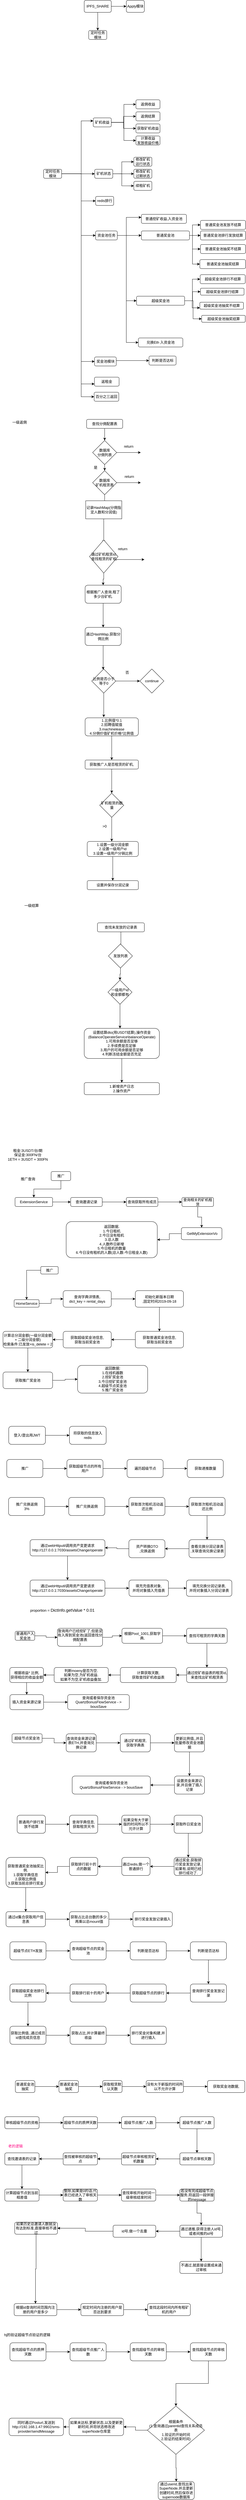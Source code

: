 <mxfile version="11.3.1" type="github" pages="3"><diagram id="Ia7PRUY_UN4xhvElWuZn" name="Page-1"><mxGraphModel dx="1408" dy="748" grid="1" gridSize="10" guides="1" tooltips="1" connect="1" arrows="1" fold="1" page="1" pageScale="1" pageWidth="827" pageHeight="1169" math="0" shadow="0"><root><mxCell id="0"/><mxCell id="1" parent="0"/><mxCell id="EriG2fqCwBnJvEOyAxFP-3" value="" style="edgeStyle=orthogonalEdgeStyle;rounded=0;orthogonalLoop=1;jettySize=auto;html=1;" parent="1" source="EriG2fqCwBnJvEOyAxFP-1" target="EriG2fqCwBnJvEOyAxFP-2" edge="1"><mxGeometry relative="1" as="geometry"/></mxCell><mxCell id="EriG2fqCwBnJvEOyAxFP-5" value="" style="edgeStyle=orthogonalEdgeStyle;rounded=0;orthogonalLoop=1;jettySize=auto;html=1;" parent="1" source="EriG2fqCwBnJvEOyAxFP-1" target="EriG2fqCwBnJvEOyAxFP-4" edge="1"><mxGeometry relative="1" as="geometry"/></mxCell><mxCell id="EriG2fqCwBnJvEOyAxFP-1" value="IPFS_SHARE" style="rounded=1;whiteSpace=wrap;html=1;" parent="1" vertex="1"><mxGeometry x="290" y="120" width="90" height="40" as="geometry"/></mxCell><mxCell id="EriG2fqCwBnJvEOyAxFP-2" value="Apply模块" style="rounded=1;whiteSpace=wrap;html=1;" parent="1" vertex="1"><mxGeometry x="430" y="120" width="60" height="40" as="geometry"/></mxCell><mxCell id="EriG2fqCwBnJvEOyAxFP-4" value="定时任务模块" style="rounded=1;whiteSpace=wrap;html=1;" parent="1" vertex="1"><mxGeometry x="305" y="220" width="60" height="30" as="geometry"/></mxCell><mxCell id="EriG2fqCwBnJvEOyAxFP-32" value="" style="edgeStyle=orthogonalEdgeStyle;rounded=0;orthogonalLoop=1;jettySize=auto;html=1;" parent="1" source="EriG2fqCwBnJvEOyAxFP-35" target="EriG2fqCwBnJvEOyAxFP-44" edge="1"><mxGeometry relative="1" as="geometry"><Array as="points"><mxPoint x="280" y="695"/><mxPoint x="280" y="520"/></Array></mxGeometry></mxCell><mxCell id="EriG2fqCwBnJvEOyAxFP-33" value="" style="edgeStyle=orthogonalEdgeStyle;rounded=0;orthogonalLoop=1;jettySize=auto;html=1;" parent="1" source="EriG2fqCwBnJvEOyAxFP-35" target="EriG2fqCwBnJvEOyAxFP-38" edge="1"><mxGeometry relative="1" as="geometry"/></mxCell><mxCell id="EriG2fqCwBnJvEOyAxFP-34" value="" style="edgeStyle=orthogonalEdgeStyle;rounded=0;orthogonalLoop=1;jettySize=auto;html=1;entryX=0;entryY=0.5;entryDx=0;entryDy=0;" parent="1" source="EriG2fqCwBnJvEOyAxFP-35" target="EriG2fqCwBnJvEOyAxFP-48" edge="1"><mxGeometry relative="1" as="geometry"><mxPoint x="235.034" y="790.448" as="targetPoint"/><Array as="points"><mxPoint x="280" y="696"/><mxPoint x="280" y="785"/></Array></mxGeometry></mxCell><mxCell id="EriG2fqCwBnJvEOyAxFP-57" value="" style="edgeStyle=orthogonalEdgeStyle;rounded=0;orthogonalLoop=1;jettySize=auto;html=1;" parent="1" source="EriG2fqCwBnJvEOyAxFP-35" target="EriG2fqCwBnJvEOyAxFP-56" edge="1"><mxGeometry relative="1" as="geometry"><Array as="points"><mxPoint x="280" y="696"/><mxPoint x="280" y="900"/></Array></mxGeometry></mxCell><mxCell id="EriG2fqCwBnJvEOyAxFP-81" value="" style="edgeStyle=orthogonalEdgeStyle;rounded=0;orthogonalLoop=1;jettySize=auto;html=1;" parent="1" source="EriG2fqCwBnJvEOyAxFP-35" target="EriG2fqCwBnJvEOyAxFP-80" edge="1"><mxGeometry relative="1" as="geometry"><Array as="points"><mxPoint x="280" y="695"/><mxPoint x="280" y="1318"/></Array></mxGeometry></mxCell><mxCell id="EriG2fqCwBnJvEOyAxFP-133" value="" style="edgeStyle=orthogonalEdgeStyle;rounded=0;orthogonalLoop=1;jettySize=auto;html=1;entryX=0;entryY=0.75;entryDx=0;entryDy=0;" parent="1" source="EriG2fqCwBnJvEOyAxFP-35" target="EriG2fqCwBnJvEOyAxFP-130" edge="1"><mxGeometry relative="1" as="geometry"><mxPoint x="185" y="790.448" as="targetPoint"/><Array as="points"><mxPoint x="280" y="695"/><mxPoint x="280" y="1392"/></Array></mxGeometry></mxCell><mxCell id="EriG2fqCwBnJvEOyAxFP-135" value="" style="edgeStyle=orthogonalEdgeStyle;rounded=0;orthogonalLoop=1;jettySize=auto;html=1;entryX=0;entryY=0.5;entryDx=0;entryDy=0;" parent="1" source="EriG2fqCwBnJvEOyAxFP-35" target="EriG2fqCwBnJvEOyAxFP-131" edge="1"><mxGeometry relative="1" as="geometry"><mxPoint x="185" y="790.448" as="targetPoint"/><Array as="points"><mxPoint x="280" y="695"/><mxPoint x="280" y="1435"/></Array></mxGeometry></mxCell><mxCell id="EriG2fqCwBnJvEOyAxFP-35" value="定时任务模块" style="rounded=1;whiteSpace=wrap;html=1;" parent="1" vertex="1"><mxGeometry x="155" y="680.448" width="60" height="30" as="geometry"/></mxCell><mxCell id="EriG2fqCwBnJvEOyAxFP-83" value="" style="edgeStyle=orthogonalEdgeStyle;rounded=0;orthogonalLoop=1;jettySize=auto;html=1;" parent="1" source="EriG2fqCwBnJvEOyAxFP-80" target="EriG2fqCwBnJvEOyAxFP-82" edge="1"><mxGeometry relative="1" as="geometry"><Array as="points"><mxPoint x="466.5" y="1315"/><mxPoint x="466.5" y="1315"/></Array></mxGeometry></mxCell><mxCell id="EriG2fqCwBnJvEOyAxFP-80" value="奖金池模块" style="rounded=1;whiteSpace=wrap;html=1;" parent="1" vertex="1"><mxGeometry x="324.5" y="1303" width="72" height="30" as="geometry"/></mxCell><mxCell id="EriG2fqCwBnJvEOyAxFP-82" value="判断是否达标" style="rounded=1;whiteSpace=wrap;html=1;" parent="1" vertex="1"><mxGeometry x="505.5" y="1300" width="90" height="30" as="geometry"/></mxCell><mxCell id="EriG2fqCwBnJvEOyAxFP-61" value="" style="edgeStyle=orthogonalEdgeStyle;rounded=0;orthogonalLoop=1;jettySize=auto;html=1;" parent="1" source="EriG2fqCwBnJvEOyAxFP-56" target="EriG2fqCwBnJvEOyAxFP-60" edge="1"><mxGeometry relative="1" as="geometry"><Array as="points"><mxPoint x="430" y="900"/><mxPoint x="430" y="840"/></Array></mxGeometry></mxCell><mxCell id="EriG2fqCwBnJvEOyAxFP-75" value="" style="edgeStyle=orthogonalEdgeStyle;rounded=0;orthogonalLoop=1;jettySize=auto;html=1;" parent="1" source="EriG2fqCwBnJvEOyAxFP-92" target="EriG2fqCwBnJvEOyAxFP-74" edge="1"><mxGeometry relative="1" as="geometry"><Array as="points"><mxPoint x="650" y="900"/><mxPoint x="650" y="995"/></Array></mxGeometry></mxCell><mxCell id="EriG2fqCwBnJvEOyAxFP-77" value="" style="edgeStyle=orthogonalEdgeStyle;rounded=0;orthogonalLoop=1;jettySize=auto;html=1;" parent="1" source="EriG2fqCwBnJvEOyAxFP-56" target="EriG2fqCwBnJvEOyAxFP-76" edge="1"><mxGeometry relative="1" as="geometry"><Array as="points"><mxPoint x="430" y="900"/><mxPoint x="430" y="1255"/></Array></mxGeometry></mxCell><mxCell id="EriG2fqCwBnJvEOyAxFP-93" value="" style="edgeStyle=orthogonalEdgeStyle;rounded=0;orthogonalLoop=1;jettySize=auto;html=1;" parent="1" source="EriG2fqCwBnJvEOyAxFP-56" target="EriG2fqCwBnJvEOyAxFP-92" edge="1"><mxGeometry relative="1" as="geometry"/></mxCell><mxCell id="EriG2fqCwBnJvEOyAxFP-101" value="" style="edgeStyle=orthogonalEdgeStyle;rounded=0;orthogonalLoop=1;jettySize=auto;html=1;entryX=0;entryY=0.5;entryDx=0;entryDy=0;" parent="1" source="EriG2fqCwBnJvEOyAxFP-56" target="EriG2fqCwBnJvEOyAxFP-98" edge="1"><mxGeometry relative="1" as="geometry"><mxPoint x="364" y="995" as="targetPoint"/><Array as="points"><mxPoint x="430" y="900"/><mxPoint x="430" y="1116"/></Array></mxGeometry></mxCell><mxCell id="EriG2fqCwBnJvEOyAxFP-56" value="资金池任务" style="rounded=1;whiteSpace=wrap;html=1;" parent="1" vertex="1"><mxGeometry x="328" y="885" width="72" height="30" as="geometry"/></mxCell><mxCell id="EriG2fqCwBnJvEOyAxFP-94" value="" style="edgeStyle=orthogonalEdgeStyle;rounded=0;orthogonalLoop=1;jettySize=auto;html=1;" parent="1" source="EriG2fqCwBnJvEOyAxFP-92" target="EriG2fqCwBnJvEOyAxFP-62" edge="1"><mxGeometry relative="1" as="geometry"><Array as="points"><mxPoint x="650" y="900"/><mxPoint x="650" y="865"/></Array></mxGeometry></mxCell><mxCell id="EriG2fqCwBnJvEOyAxFP-99" value="&lt;br&gt;&lt;br&gt;&lt;br&gt;&lt;br&gt;" style="edgeStyle=orthogonalEdgeStyle;rounded=0;orthogonalLoop=1;jettySize=auto;html=1;entryX=0;entryY=0.5;entryDx=0;entryDy=0;" parent="1" source="EriG2fqCwBnJvEOyAxFP-92" target="EriG2fqCwBnJvEOyAxFP-70" edge="1"><mxGeometry relative="1" as="geometry"><Array as="points"><mxPoint x="650" y="900"/><mxPoint x="650" y="945"/></Array></mxGeometry></mxCell><mxCell id="EriG2fqCwBnJvEOyAxFP-92" value="普通奖金池" style="rounded=1;whiteSpace=wrap;html=1;" parent="1" vertex="1"><mxGeometry x="480" y="885" width="160" height="30" as="geometry"/></mxCell><mxCell id="EriG2fqCwBnJvEOyAxFP-123" value="" style="edgeStyle=orthogonalEdgeStyle;rounded=0;orthogonalLoop=1;jettySize=auto;html=1;" parent="1" source="EriG2fqCwBnJvEOyAxFP-98" target="EriG2fqCwBnJvEOyAxFP-108" edge="1"><mxGeometry relative="1" as="geometry"><Array as="points"><mxPoint x="649" y="1116"/><mxPoint x="649" y="1140"/></Array></mxGeometry></mxCell><mxCell id="EriG2fqCwBnJvEOyAxFP-125" value="" style="edgeStyle=orthogonalEdgeStyle;rounded=0;orthogonalLoop=1;jettySize=auto;html=1;entryX=0;entryY=0.5;entryDx=0;entryDy=0;" parent="1" source="EriG2fqCwBnJvEOyAxFP-98" target="EriG2fqCwBnJvEOyAxFP-86" edge="1"><mxGeometry relative="1" as="geometry"><mxPoint x="544" y="1021.5" as="targetPoint"/></mxGeometry></mxCell><mxCell id="EriG2fqCwBnJvEOyAxFP-127" value="" style="edgeStyle=orthogonalEdgeStyle;rounded=0;orthogonalLoop=1;jettySize=auto;html=1;entryX=0;entryY=0.5;entryDx=0;entryDy=0;" parent="1" source="EriG2fqCwBnJvEOyAxFP-98" target="EriG2fqCwBnJvEOyAxFP-89" edge="1"><mxGeometry relative="1" as="geometry"><mxPoint x="544" y="1021.5" as="targetPoint"/></mxGeometry></mxCell><mxCell id="EriG2fqCwBnJvEOyAxFP-129" value="" style="edgeStyle=orthogonalEdgeStyle;rounded=0;orthogonalLoop=1;jettySize=auto;html=1;entryX=0;entryY=0.5;entryDx=0;entryDy=0;" parent="1" source="EriG2fqCwBnJvEOyAxFP-98" target="EriG2fqCwBnJvEOyAxFP-109" edge="1"><mxGeometry relative="1" as="geometry"><mxPoint x="544" y="1021.5" as="targetPoint"/><Array as="points"><mxPoint x="652" y="1116"/><mxPoint x="652" y="1176"/></Array></mxGeometry></mxCell><mxCell id="EriG2fqCwBnJvEOyAxFP-98" value="超级奖金池" style="rounded=1;whiteSpace=wrap;html=1;" parent="1" vertex="1"><mxGeometry x="464" y="1101.5" width="160" height="30" as="geometry"/></mxCell><mxCell id="EriG2fqCwBnJvEOyAxFP-89" value="超级奖金池排行结算" style="rounded=1;whiteSpace=wrap;html=1;" parent="1" vertex="1"><mxGeometry x="676.5" y="1075" width="145" height="23" as="geometry"/></mxCell><mxCell id="EriG2fqCwBnJvEOyAxFP-86" value="超级奖金池排行不结算" style="rounded=1;whiteSpace=wrap;html=1;" parent="1" vertex="1"><mxGeometry x="675.5" y="1030" width="150" height="30" as="geometry"/></mxCell><mxCell id="EriG2fqCwBnJvEOyAxFP-76" value="兑换Eth 入资金池" style="rounded=1;whiteSpace=wrap;html=1;" parent="1" vertex="1"><mxGeometry x="470" y="1240" width="148" height="30" as="geometry"/></mxCell><mxCell id="EriG2fqCwBnJvEOyAxFP-74" value="普通奖金池抽奖结算" style="rounded=1;whiteSpace=wrap;html=1;" parent="1" vertex="1"><mxGeometry x="674.5" y="980" width="152" height="30" as="geometry"/></mxCell><mxCell id="EriG2fqCwBnJvEOyAxFP-70" value="普通奖金池抽奖不结算" style="rounded=1;whiteSpace=wrap;html=1;" parent="1" vertex="1"><mxGeometry x="676.5" y="930" width="150" height="30" as="geometry"/></mxCell><mxCell id="EriG2fqCwBnJvEOyAxFP-66" value="普通奖金池排行发放结算" style="rounded=1;whiteSpace=wrap;html=1;" parent="1" vertex="1"><mxGeometry x="676.5" y="885" width="150" height="30" as="geometry"/></mxCell><mxCell id="EriG2fqCwBnJvEOyAxFP-62" value="普通奖金池发放不结算" style="rounded=1;whiteSpace=wrap;html=1;" parent="1" vertex="1"><mxGeometry x="676.5" y="850" width="150" height="30" as="geometry"/></mxCell><mxCell id="EriG2fqCwBnJvEOyAxFP-60" value="普通挖矿收益,入资金池" style="rounded=1;whiteSpace=wrap;html=1;" parent="1" vertex="1"><mxGeometry x="480" y="830" width="150" height="30" as="geometry"/></mxCell><mxCell id="EriG2fqCwBnJvEOyAxFP-36" value="" style="edgeStyle=orthogonalEdgeStyle;rounded=0;orthogonalLoop=1;jettySize=auto;html=1;" parent="1" source="EriG2fqCwBnJvEOyAxFP-38" target="EriG2fqCwBnJvEOyAxFP-41" edge="1"><mxGeometry relative="1" as="geometry"><Array as="points"><mxPoint x="415" y="695.69"/><mxPoint x="415" y="655.69"/></Array></mxGeometry></mxCell><mxCell id="EriG2fqCwBnJvEOyAxFP-37" value="" style="edgeStyle=orthogonalEdgeStyle;rounded=0;orthogonalLoop=1;jettySize=auto;html=1;" parent="1" source="EriG2fqCwBnJvEOyAxFP-38" target="EriG2fqCwBnJvEOyAxFP-40" edge="1"><mxGeometry relative="1" as="geometry"/></mxCell><mxCell id="EriG2fqCwBnJvEOyAxFP-38" value="矿机状态" style="rounded=1;whiteSpace=wrap;html=1;" parent="1" vertex="1"><mxGeometry x="325" y="680.448" width="60" height="30" as="geometry"/></mxCell><mxCell id="EriG2fqCwBnJvEOyAxFP-39" value="续租矿机" style="rounded=1;whiteSpace=wrap;html=1;" parent="1" vertex="1"><mxGeometry x="455" y="720.448" width="60" height="30" as="geometry"/></mxCell><mxCell id="EriG2fqCwBnJvEOyAxFP-40" value="修改矿机过期状态" style="rounded=1;whiteSpace=wrap;html=1;" parent="1" vertex="1"><mxGeometry x="455" y="680.448" width="60" height="30" as="geometry"/></mxCell><mxCell id="EriG2fqCwBnJvEOyAxFP-41" value="修改矿机运行状态" style="rounded=1;whiteSpace=wrap;html=1;" parent="1" vertex="1"><mxGeometry x="455" y="640.448" width="60" height="30" as="geometry"/></mxCell><mxCell id="EriG2fqCwBnJvEOyAxFP-42" value="" style="edgeStyle=orthogonalEdgeStyle;rounded=0;orthogonalLoop=1;jettySize=auto;html=1;" parent="1" edge="1"><mxGeometry relative="1" as="geometry"><mxPoint x="380" y="525.19" as="sourcePoint"/><mxPoint x="462" y="465.19" as="targetPoint"/><Array as="points"><mxPoint x="422" y="525.5"/><mxPoint x="422" y="465.5"/></Array></mxGeometry></mxCell><mxCell id="EriG2fqCwBnJvEOyAxFP-43" value="" style="edgeStyle=orthogonalEdgeStyle;rounded=0;orthogonalLoop=1;jettySize=auto;html=1;" parent="1" source="EriG2fqCwBnJvEOyAxFP-44" target="EriG2fqCwBnJvEOyAxFP-45" edge="1"><mxGeometry relative="1" as="geometry"><Array as="points"><mxPoint x="421" y="525"/><mxPoint x="421" y="505"/></Array></mxGeometry></mxCell><mxCell id="EriG2fqCwBnJvEOyAxFP-51" value="" style="edgeStyle=orthogonalEdgeStyle;rounded=0;orthogonalLoop=1;jettySize=auto;html=1;" parent="1" source="EriG2fqCwBnJvEOyAxFP-44" target="EriG2fqCwBnJvEOyAxFP-50" edge="1"><mxGeometry relative="1" as="geometry"/></mxCell><mxCell id="EriG2fqCwBnJvEOyAxFP-54" value="" style="edgeStyle=orthogonalEdgeStyle;rounded=0;orthogonalLoop=1;jettySize=auto;html=1;" parent="1" source="EriG2fqCwBnJvEOyAxFP-44" target="EriG2fqCwBnJvEOyAxFP-53" edge="1"><mxGeometry relative="1" as="geometry"><Array as="points"><mxPoint x="422" y="525"/><mxPoint x="422" y="585"/></Array></mxGeometry></mxCell><mxCell id="EriG2fqCwBnJvEOyAxFP-44" value="矿机收益" style="rounded=1;whiteSpace=wrap;html=1;" parent="1" vertex="1"><mxGeometry x="320" y="509.948" width="60" height="30" as="geometry"/></mxCell><mxCell id="EriG2fqCwBnJvEOyAxFP-53" value="计算收益&lt;br&gt;发放收益价格" style="rounded=1;whiteSpace=wrap;html=1;" parent="1" vertex="1"><mxGeometry x="462" y="570" width="80" height="30" as="geometry"/></mxCell><mxCell id="EriG2fqCwBnJvEOyAxFP-50" value="获取矿机收益" style="rounded=1;whiteSpace=wrap;html=1;" parent="1" vertex="1"><mxGeometry x="462" y="530" width="80" height="30" as="geometry"/></mxCell><mxCell id="EriG2fqCwBnJvEOyAxFP-45" value="返佣结算" style="rounded=1;whiteSpace=wrap;html=1;" parent="1" vertex="1"><mxGeometry x="462" y="490" width="80" height="30" as="geometry"/></mxCell><mxCell id="EriG2fqCwBnJvEOyAxFP-46" value="返佣收益" style="rounded=1;whiteSpace=wrap;html=1;" parent="1" vertex="1"><mxGeometry x="462" y="450" width="80" height="30" as="geometry"/></mxCell><mxCell id="EriG2fqCwBnJvEOyAxFP-47" value="" style="edgeStyle=orthogonalEdgeStyle;rounded=0;orthogonalLoop=1;jettySize=auto;html=1;exitX=1;exitY=0.5;exitDx=0;exitDy=0;entryX=0;entryY=0.5;entryDx=0;entryDy=0;" parent="1" source="EriG2fqCwBnJvEOyAxFP-38" target="EriG2fqCwBnJvEOyAxFP-39" edge="1"><mxGeometry relative="1" as="geometry"><mxPoint x="395" y="705.379" as="sourcePoint"/><mxPoint x="415" y="760.69" as="targetPoint"/><Array as="points"><mxPoint x="415" y="695.69"/><mxPoint x="415" y="735.69"/></Array></mxGeometry></mxCell><mxCell id="EriG2fqCwBnJvEOyAxFP-48" value="redis排行" style="rounded=1;whiteSpace=wrap;html=1;" parent="1" vertex="1"><mxGeometry x="328" y="770.448" width="60" height="30" as="geometry"/></mxCell><mxCell id="EriG2fqCwBnJvEOyAxFP-96" value="" style="endArrow=classic;html=1;exitX=1;exitY=0.5;exitDx=0;exitDy=0;" parent="1" source="EriG2fqCwBnJvEOyAxFP-92" target="EriG2fqCwBnJvEOyAxFP-66" edge="1"><mxGeometry width="50" height="50" relative="1" as="geometry"><mxPoint x="670" y="990" as="sourcePoint"/><mxPoint x="720" y="940" as="targetPoint"/></mxGeometry></mxCell><mxCell id="EriG2fqCwBnJvEOyAxFP-108" value="超级奖金池抽奖不结算" style="rounded=1;whiteSpace=wrap;html=1;" parent="1" vertex="1"><mxGeometry x="674.5" y="1121.5" width="145" height="23" as="geometry"/></mxCell><mxCell id="EriG2fqCwBnJvEOyAxFP-109" value="超级奖金池抽奖结算" style="rounded=1;whiteSpace=wrap;html=1;" parent="1" vertex="1"><mxGeometry x="680.5" y="1165" width="145" height="23" as="geometry"/></mxCell><mxCell id="EriG2fqCwBnJvEOyAxFP-130" value="返租金" style="rounded=1;whiteSpace=wrap;html=1;" parent="1" vertex="1"><mxGeometry x="324" y="1370" width="82" height="30" as="geometry"/></mxCell><mxCell id="EriG2fqCwBnJvEOyAxFP-131" value="百分之三返回" style="rounded=1;whiteSpace=wrap;html=1;" parent="1" vertex="1"><mxGeometry x="323" y="1420" width="82" height="30" as="geometry"/></mxCell><mxCell id="EriG2fqCwBnJvEOyAxFP-136" value="一级返佣" style="text;html=1;strokeColor=none;fillColor=none;align=center;verticalAlign=middle;whiteSpace=wrap;rounded=0;" parent="1" vertex="1"><mxGeometry x="40" y="1510" width="70" height="20" as="geometry"/></mxCell><mxCell id="EriG2fqCwBnJvEOyAxFP-141" value="" style="edgeStyle=orthogonalEdgeStyle;rounded=0;orthogonalLoop=1;jettySize=auto;html=1;" parent="1" source="EriG2fqCwBnJvEOyAxFP-137" target="EriG2fqCwBnJvEOyAxFP-140" edge="1"><mxGeometry relative="1" as="geometry"/></mxCell><mxCell id="EriG2fqCwBnJvEOyAxFP-137" value="查找分佣配置表&lt;br&gt;" style="rounded=1;whiteSpace=wrap;html=1;" parent="1" vertex="1"><mxGeometry x="298" y="1510" width="120" height="30" as="geometry"/></mxCell><mxCell id="EriG2fqCwBnJvEOyAxFP-145" value="" style="edgeStyle=orthogonalEdgeStyle;rounded=0;orthogonalLoop=1;jettySize=auto;html=1;" parent="1" source="EriG2fqCwBnJvEOyAxFP-140" edge="1"><mxGeometry relative="1" as="geometry"><mxPoint x="478" y="1620" as="targetPoint"/></mxGeometry></mxCell><mxCell id="EriG2fqCwBnJvEOyAxFP-152" value="" style="edgeStyle=orthogonalEdgeStyle;rounded=0;orthogonalLoop=1;jettySize=auto;html=1;" parent="1" source="EriG2fqCwBnJvEOyAxFP-140" target="EriG2fqCwBnJvEOyAxFP-151" edge="1"><mxGeometry relative="1" as="geometry"/></mxCell><mxCell id="EriG2fqCwBnJvEOyAxFP-140" value="&lt;span style=&quot;white-space: normal&quot;&gt;数据库&lt;br&gt;分佣列表&lt;/span&gt;" style="rhombus;whiteSpace=wrap;html=1;" parent="1" vertex="1"><mxGeometry x="318" y="1580" width="80" height="80" as="geometry"/></mxCell><mxCell id="EriG2fqCwBnJvEOyAxFP-155" value="" style="edgeStyle=orthogonalEdgeStyle;rounded=0;orthogonalLoop=1;jettySize=auto;html=1;" parent="1" source="EriG2fqCwBnJvEOyAxFP-151" edge="1"><mxGeometry relative="1" as="geometry"><mxPoint x="478" y="1720" as="targetPoint"/></mxGeometry></mxCell><mxCell id="EriG2fqCwBnJvEOyAxFP-159" value="" style="edgeStyle=orthogonalEdgeStyle;rounded=0;orthogonalLoop=1;jettySize=auto;html=1;entryX=0.558;entryY=-0.017;entryDx=0;entryDy=0;entryPerimeter=0;" parent="1" source="EriG2fqCwBnJvEOyAxFP-151" target="EriG2fqCwBnJvEOyAxFP-161" edge="1"><mxGeometry relative="1" as="geometry"><mxPoint x="358" y="1840" as="targetPoint"/></mxGeometry></mxCell><mxCell id="EriG2fqCwBnJvEOyAxFP-151" value="&lt;span style=&quot;white-space: normal&quot;&gt;数据库&lt;br&gt;矿机租赁表&lt;br&gt;&lt;/span&gt;" style="rhombus;whiteSpace=wrap;html=1;" parent="1" vertex="1"><mxGeometry x="318" y="1680" width="80" height="80" as="geometry"/></mxCell><mxCell id="EriG2fqCwBnJvEOyAxFP-149" value="return" style="text;html=1;strokeColor=none;fillColor=none;align=center;verticalAlign=middle;whiteSpace=wrap;rounded=0;" parent="1" vertex="1"><mxGeometry x="418" y="1590" width="40" height="20" as="geometry"/></mxCell><mxCell id="EriG2fqCwBnJvEOyAxFP-153" value="是" style="text;html=1;strokeColor=none;fillColor=none;align=center;verticalAlign=middle;whiteSpace=wrap;rounded=0;" parent="1" vertex="1"><mxGeometry x="308" y="1660" width="40" height="20" as="geometry"/></mxCell><mxCell id="EriG2fqCwBnJvEOyAxFP-157" value="return" style="text;html=1;strokeColor=none;fillColor=none;align=center;verticalAlign=middle;whiteSpace=wrap;rounded=0;" parent="1" vertex="1"><mxGeometry x="420" y="1690" width="40" height="20" as="geometry"/></mxCell><mxCell id="EriG2fqCwBnJvEOyAxFP-163" value="" style="edgeStyle=orthogonalEdgeStyle;rounded=0;orthogonalLoop=1;jettySize=auto;html=1;" parent="1" source="EriG2fqCwBnJvEOyAxFP-161" edge="1"><mxGeometry relative="1" as="geometry"><mxPoint x="355" y="1920" as="targetPoint"/></mxGeometry></mxCell><mxCell id="EriG2fqCwBnJvEOyAxFP-161" value="记录HashMap(分佣指定人数和分润值)" style="rounded=0;whiteSpace=wrap;html=1;" parent="1" vertex="1"><mxGeometry x="295" y="1780" width="120" height="60" as="geometry"/></mxCell><mxCell id="EriG2fqCwBnJvEOyAxFP-168" value="" style="edgeStyle=orthogonalEdgeStyle;rounded=0;orthogonalLoop=1;jettySize=auto;html=1;" parent="1" source="EriG2fqCwBnJvEOyAxFP-164" edge="1"><mxGeometry relative="1" as="geometry"><mxPoint x="490" y="1975" as="targetPoint"/><Array as="points"><mxPoint x="470" y="1975"/><mxPoint x="470" y="1975"/></Array></mxGeometry></mxCell><mxCell id="EriG2fqCwBnJvEOyAxFP-171" value="" style="edgeStyle=orthogonalEdgeStyle;rounded=0;orthogonalLoop=1;jettySize=auto;html=1;" parent="1" source="EriG2fqCwBnJvEOyAxFP-164" target="EriG2fqCwBnJvEOyAxFP-170" edge="1"><mxGeometry relative="1" as="geometry"/></mxCell><mxCell id="EriG2fqCwBnJvEOyAxFP-164" value="通过矿机租赁id,查找租赁的矿机" style="rhombus;whiteSpace=wrap;html=1;" parent="1" vertex="1"><mxGeometry x="307.5" y="1910" width="95" height="110" as="geometry"/></mxCell><mxCell id="EriG2fqCwBnJvEOyAxFP-169" value="return" style="text;html=1;strokeColor=none;fillColor=none;align=center;verticalAlign=middle;whiteSpace=wrap;rounded=0;" parent="1" vertex="1"><mxGeometry x="398" y="1930" width="40" height="20" as="geometry"/></mxCell><mxCell id="EriG2fqCwBnJvEOyAxFP-173" value="" style="edgeStyle=orthogonalEdgeStyle;rounded=0;orthogonalLoop=1;jettySize=auto;html=1;" parent="1" source="EriG2fqCwBnJvEOyAxFP-170" target="EriG2fqCwBnJvEOyAxFP-172" edge="1"><mxGeometry relative="1" as="geometry"/></mxCell><mxCell id="EriG2fqCwBnJvEOyAxFP-170" value="根据推广人查询,租了多少台矿机." style="rounded=1;whiteSpace=wrap;html=1;" parent="1" vertex="1"><mxGeometry x="293" y="2060" width="120" height="60" as="geometry"/></mxCell><mxCell id="EriG2fqCwBnJvEOyAxFP-175" value="" style="edgeStyle=orthogonalEdgeStyle;rounded=0;orthogonalLoop=1;jettySize=auto;html=1;" parent="1" source="EriG2fqCwBnJvEOyAxFP-172" edge="1"><mxGeometry relative="1" as="geometry"><mxPoint x="353" y="2340" as="targetPoint"/></mxGeometry></mxCell><mxCell id="EriG2fqCwBnJvEOyAxFP-172" value="通过HashMap,获取分佣比例" style="rounded=1;whiteSpace=wrap;html=1;" parent="1" vertex="1"><mxGeometry x="293" y="2200" width="120" height="60" as="geometry"/></mxCell><mxCell id="EriG2fqCwBnJvEOyAxFP-178" value="" style="edgeStyle=orthogonalEdgeStyle;rounded=0;orthogonalLoop=1;jettySize=auto;html=1;" parent="1" source="EriG2fqCwBnJvEOyAxFP-176" edge="1"><mxGeometry relative="1" as="geometry"><mxPoint x="355" y="2498" as="targetPoint"/></mxGeometry></mxCell><mxCell id="EriG2fqCwBnJvEOyAxFP-180" value="" style="edgeStyle=orthogonalEdgeStyle;rounded=0;orthogonalLoop=1;jettySize=auto;html=1;" parent="1" source="EriG2fqCwBnJvEOyAxFP-176" target="EriG2fqCwBnJvEOyAxFP-179" edge="1"><mxGeometry relative="1" as="geometry"/></mxCell><mxCell id="EriG2fqCwBnJvEOyAxFP-176" value="比例是否小于等于0" style="rhombus;whiteSpace=wrap;html=1;" parent="1" vertex="1"><mxGeometry x="315" y="2338" width="80" height="80" as="geometry"/></mxCell><mxCell id="EriG2fqCwBnJvEOyAxFP-179" value="continue" style="rhombus;whiteSpace=wrap;html=1;" parent="1" vertex="1"><mxGeometry x="475" y="2338" width="80" height="80" as="geometry"/></mxCell><mxCell id="EriG2fqCwBnJvEOyAxFP-181" value="否" style="text;html=1;strokeColor=none;fillColor=none;align=center;verticalAlign=middle;whiteSpace=wrap;rounded=0;" parent="1" vertex="1"><mxGeometry x="413" y="2340" width="40" height="20" as="geometry"/></mxCell><mxCell id="EriG2fqCwBnJvEOyAxFP-186" value="" style="edgeStyle=orthogonalEdgeStyle;rounded=0;orthogonalLoop=1;jettySize=auto;html=1;" parent="1" source="EriG2fqCwBnJvEOyAxFP-184" target="EriG2fqCwBnJvEOyAxFP-185" edge="1"><mxGeometry relative="1" as="geometry"/></mxCell><mxCell id="EriG2fqCwBnJvEOyAxFP-184" value="1.比例值*0.1&lt;br&gt;2.招聘值赋值&lt;br&gt;3.machinelease&lt;br&gt;4.分佣价值矿机价格*比例值" style="rounded=1;whiteSpace=wrap;html=1;" parent="1" vertex="1"><mxGeometry x="293" y="2500" width="177" height="60" as="geometry"/></mxCell><mxCell id="EriG2fqCwBnJvEOyAxFP-188" value="" style="edgeStyle=orthogonalEdgeStyle;rounded=0;orthogonalLoop=1;jettySize=auto;html=1;" parent="1" source="EriG2fqCwBnJvEOyAxFP-185" edge="1"><mxGeometry relative="1" as="geometry"><mxPoint x="381.5" y="2750" as="targetPoint"/></mxGeometry></mxCell><mxCell id="EriG2fqCwBnJvEOyAxFP-185" value="获取推广人是否租赁的矿机," style="rounded=1;whiteSpace=wrap;html=1;" parent="1" vertex="1"><mxGeometry x="293" y="2640" width="177" height="30" as="geometry"/></mxCell><mxCell id="EriG2fqCwBnJvEOyAxFP-199" value="" style="edgeStyle=orthogonalEdgeStyle;rounded=0;orthogonalLoop=1;jettySize=auto;html=1;" parent="1" source="EriG2fqCwBnJvEOyAxFP-191" edge="1"><mxGeometry relative="1" as="geometry"><mxPoint x="381.5" y="2910" as="targetPoint"/></mxGeometry></mxCell><mxCell id="EriG2fqCwBnJvEOyAxFP-191" value="矿机租赁的数量" style="rhombus;whiteSpace=wrap;html=1;" parent="1" vertex="1"><mxGeometry x="341.5" y="2750" width="80" height="80" as="geometry"/></mxCell><mxCell id="EriG2fqCwBnJvEOyAxFP-203" value="" style="edgeStyle=orthogonalEdgeStyle;rounded=0;orthogonalLoop=1;jettySize=auto;html=1;" parent="1" source="EriG2fqCwBnJvEOyAxFP-200" target="EriG2fqCwBnJvEOyAxFP-202" edge="1"><mxGeometry relative="1" as="geometry"/></mxCell><mxCell id="EriG2fqCwBnJvEOyAxFP-200" value="1.设置一级分润金额&lt;br&gt;2.设置一级用户id&lt;br&gt;3.设置一级用户分销比例" style="rounded=1;whiteSpace=wrap;html=1;" parent="1" vertex="1"><mxGeometry x="300" y="2910" width="170" height="50" as="geometry"/></mxCell><mxCell id="EriG2fqCwBnJvEOyAxFP-202" value="设置并保存分润记录" style="rounded=1;whiteSpace=wrap;html=1;" parent="1" vertex="1"><mxGeometry x="300" y="3040" width="170" height="30" as="geometry"/></mxCell><mxCell id="EriG2fqCwBnJvEOyAxFP-201" value="&amp;gt;0" style="text;html=1;strokeColor=none;fillColor=none;align=center;verticalAlign=middle;whiteSpace=wrap;rounded=0;" parent="1" vertex="1"><mxGeometry x="338" y="2850" width="40" height="20" as="geometry"/></mxCell><mxCell id="EriG2fqCwBnJvEOyAxFP-204" value="一级结算" style="text;html=1;strokeColor=none;fillColor=none;align=center;verticalAlign=middle;whiteSpace=wrap;rounded=0;" parent="1" vertex="1"><mxGeometry x="80" y="3113" width="70" height="20" as="geometry"/></mxCell><mxCell id="EriG2fqCwBnJvEOyAxFP-208" value="" style="edgeStyle=orthogonalEdgeStyle;rounded=0;orthogonalLoop=1;jettySize=auto;html=1;" parent="1" source="EriG2fqCwBnJvEOyAxFP-205" edge="1"><mxGeometry relative="1" as="geometry"><mxPoint x="412" y="3290" as="targetPoint"/></mxGeometry></mxCell><mxCell id="EriG2fqCwBnJvEOyAxFP-205" value="查找未发放的记录表" style="rounded=1;whiteSpace=wrap;html=1;" parent="1" vertex="1"><mxGeometry x="334" y="3180" width="156" height="30" as="geometry"/></mxCell><mxCell id="EriG2fqCwBnJvEOyAxFP-213" value="" style="edgeStyle=orthogonalEdgeStyle;rounded=0;orthogonalLoop=1;jettySize=auto;html=1;" parent="1" source="EriG2fqCwBnJvEOyAxFP-209" target="EriG2fqCwBnJvEOyAxFP-212" edge="1"><mxGeometry relative="1" as="geometry"/></mxCell><mxCell id="EriG2fqCwBnJvEOyAxFP-209" value="发放列表" style="rhombus;whiteSpace=wrap;html=1;" parent="1" vertex="1"><mxGeometry x="370.5" y="3250" width="80" height="80" as="geometry"/></mxCell><mxCell id="EriG2fqCwBnJvEOyAxFP-215" value="" style="edgeStyle=orthogonalEdgeStyle;rounded=0;orthogonalLoop=1;jettySize=auto;html=1;" parent="1" source="EriG2fqCwBnJvEOyAxFP-212" edge="1"><mxGeometry relative="1" as="geometry"><mxPoint x="409" y="3530" as="targetPoint"/></mxGeometry></mxCell><mxCell id="EriG2fqCwBnJvEOyAxFP-212" value="一级用户id&lt;br&gt;和金额都有" style="rhombus;whiteSpace=wrap;html=1;" parent="1" vertex="1"><mxGeometry x="369" y="3370" width="80" height="80" as="geometry"/></mxCell><mxCell id="EriG2fqCwBnJvEOyAxFP-221" value="" style="edgeStyle=orthogonalEdgeStyle;rounded=0;orthogonalLoop=1;jettySize=auto;html=1;" parent="1" source="EriG2fqCwBnJvEOyAxFP-216" target="EriG2fqCwBnJvEOyAxFP-220" edge="1"><mxGeometry relative="1" as="geometry"/></mxCell><mxCell id="EriG2fqCwBnJvEOyAxFP-216" value="设置结算dto(用USDT结算),操作资金&lt;br&gt;(BalanceOperateService\balanceOperate)&lt;br&gt;1.可用余额是否足够&lt;br&gt;2.手续费是否足够&lt;br&gt;3.用户的可用余额是否足够&lt;br&gt;4.判断冻结金额是否充足&lt;br&gt;" style="rounded=1;whiteSpace=wrap;html=1;" parent="1" vertex="1"><mxGeometry x="290" y="3530" width="250" height="100" as="geometry"/></mxCell><mxCell id="EriG2fqCwBnJvEOyAxFP-220" value="1.新增资产日志&lt;br&gt;2.操作资产" style="rounded=1;whiteSpace=wrap;html=1;" parent="1" vertex="1"><mxGeometry x="290" y="3710" width="250" height="40" as="geometry"/></mxCell><mxCell id="gKDd9m7h9mp-s-72eLfu-32" value="" style="edgeStyle=orthogonalEdgeStyle;rounded=0;orthogonalLoop=1;jettySize=auto;html=1;" parent="1" source="gKDd9m7h9mp-s-72eLfu-1" target="gKDd9m7h9mp-s-72eLfu-31" edge="1"><mxGeometry relative="1" as="geometry"/></mxCell><mxCell id="gKDd9m7h9mp-s-72eLfu-1" value="推广" style="rounded=1;whiteSpace=wrap;html=1;" parent="1" vertex="1"><mxGeometry x="180" y="4005" width="65" height="30" as="geometry"/></mxCell><mxCell id="gKDd9m7h9mp-s-72eLfu-33" value="" style="edgeStyle=orthogonalEdgeStyle;rounded=0;orthogonalLoop=1;jettySize=auto;html=1;" parent="1" source="gKDd9m7h9mp-s-72eLfu-31" target="gKDd9m7h9mp-s-72eLfu-8" edge="1"><mxGeometry relative="1" as="geometry"/></mxCell><mxCell id="gKDd9m7h9mp-s-72eLfu-31" value="ExtensionService" style="rounded=1;whiteSpace=wrap;html=1;" parent="1" vertex="1"><mxGeometry x="60" y="4091" width="125" height="30" as="geometry"/></mxCell><mxCell id="gKDd9m7h9mp-s-72eLfu-11" value="" style="edgeStyle=orthogonalEdgeStyle;rounded=0;orthogonalLoop=1;jettySize=auto;html=1;" parent="1" source="gKDd9m7h9mp-s-72eLfu-8" target="gKDd9m7h9mp-s-72eLfu-10" edge="1"><mxGeometry relative="1" as="geometry"/></mxCell><mxCell id="gKDd9m7h9mp-s-72eLfu-8" value="查询邀请记录" style="rounded=1;whiteSpace=wrap;html=1;" parent="1" vertex="1"><mxGeometry x="245" y="4091" width="105" height="30" as="geometry"/></mxCell><mxCell id="gKDd9m7h9mp-s-72eLfu-13" value="" style="edgeStyle=orthogonalEdgeStyle;rounded=0;orthogonalLoop=1;jettySize=auto;html=1;" parent="1" source="gKDd9m7h9mp-s-72eLfu-10" target="gKDd9m7h9mp-s-72eLfu-12" edge="1"><mxGeometry relative="1" as="geometry"/></mxCell><mxCell id="gKDd9m7h9mp-s-72eLfu-10" value="查询获取所有成员" style="rounded=1;whiteSpace=wrap;html=1;" parent="1" vertex="1"><mxGeometry x="430" y="4091" width="105" height="30" as="geometry"/></mxCell><mxCell id="gKDd9m7h9mp-s-72eLfu-15" value="" style="edgeStyle=orthogonalEdgeStyle;rounded=0;orthogonalLoop=1;jettySize=auto;html=1;" parent="1" source="gKDd9m7h9mp-s-72eLfu-12" target="gKDd9m7h9mp-s-72eLfu-14" edge="1"><mxGeometry relative="1" as="geometry"/></mxCell><mxCell id="gKDd9m7h9mp-s-72eLfu-12" value="查询相关的矿机租赁" style="rounded=1;whiteSpace=wrap;html=1;" parent="1" vertex="1"><mxGeometry x="615" y="4091" width="105" height="30" as="geometry"/></mxCell><mxCell id="gKDd9m7h9mp-s-72eLfu-18" value="" style="edgeStyle=orthogonalEdgeStyle;rounded=0;orthogonalLoop=1;jettySize=auto;html=1;" parent="1" source="gKDd9m7h9mp-s-72eLfu-14" target="gKDd9m7h9mp-s-72eLfu-17" edge="1"><mxGeometry relative="1" as="geometry"/></mxCell><mxCell id="gKDd9m7h9mp-s-72eLfu-14" value="&amp;nbsp;GetMyExtensionVo" style="rounded=1;whiteSpace=wrap;html=1;" parent="1" vertex="1"><mxGeometry x="613" y="4191" width="135" height="40" as="geometry"/></mxCell><mxCell id="gKDd9m7h9mp-s-72eLfu-17" value="返回数据.&lt;br&gt;1.今日租机&lt;br&gt;2.今日没有租机&lt;br&gt;3.总人数&lt;br&gt;4.人数昨日新增&lt;br&gt;5.今日租机的数量&lt;br&gt;6.今日没有租机的人数(总人数-今日租金人数)" style="rounded=1;whiteSpace=wrap;html=1;" parent="1" vertex="1"><mxGeometry x="230" y="4171" width="303" height="120" as="geometry"/></mxCell><mxCell id="8E6pjUwGiy-s1n8fTZVv-16" value="" style="edgeStyle=orthogonalEdgeStyle;rounded=0;orthogonalLoop=1;jettySize=auto;html=1;" parent="1" source="gKDd9m7h9mp-s-72eLfu-2" target="8E6pjUwGiy-s1n8fTZVv-15" edge="1"><mxGeometry relative="1" as="geometry"/></mxCell><mxCell id="gKDd9m7h9mp-s-72eLfu-2" value="普通用户入奖金池" style="rounded=1;whiteSpace=wrap;html=1;" parent="1" vertex="1"><mxGeometry x="60.5" y="5530" width="65" height="30" as="geometry"/></mxCell><mxCell id="8E6pjUwGiy-s1n8fTZVv-18" value="" style="edgeStyle=orthogonalEdgeStyle;rounded=0;orthogonalLoop=1;jettySize=auto;html=1;" parent="1" source="8E6pjUwGiy-s1n8fTZVv-15" target="8E6pjUwGiy-s1n8fTZVv-17" edge="1"><mxGeometry relative="1" as="geometry"/></mxCell><mxCell id="8E6pjUwGiy-s1n8fTZVv-15" value="查询用户已经挖矿了,但是没有入库到奖金池(返回查找分佣配置表&lt;br&gt;)" style="rounded=1;whiteSpace=wrap;html=1;" parent="1" vertex="1"><mxGeometry x="201" y="5520" width="150" height="60" as="geometry"/></mxCell><mxCell id="8E6pjUwGiy-s1n8fTZVv-20" value="" style="edgeStyle=orthogonalEdgeStyle;rounded=0;orthogonalLoop=1;jettySize=auto;html=1;" parent="1" source="8E6pjUwGiy-s1n8fTZVv-17" target="8E6pjUwGiy-s1n8fTZVv-19" edge="1"><mxGeometry relative="1" as="geometry"/></mxCell><mxCell id="8E6pjUwGiy-s1n8fTZVv-17" value="根据Pool_1001,获取字典," style="rounded=1;whiteSpace=wrap;html=1;" parent="1" vertex="1"><mxGeometry x="415.5" y="5520" width="135" height="50" as="geometry"/></mxCell><mxCell id="8E6pjUwGiy-s1n8fTZVv-22" value="" style="edgeStyle=orthogonalEdgeStyle;rounded=0;orthogonalLoop=1;jettySize=auto;html=1;" parent="1" source="8E6pjUwGiy-s1n8fTZVv-19" target="8E6pjUwGiy-s1n8fTZVv-21" edge="1"><mxGeometry relative="1" as="geometry"/></mxCell><mxCell id="8E6pjUwGiy-s1n8fTZVv-19" value="查找可租赁的字典天数" style="rounded=1;whiteSpace=wrap;html=1;" parent="1" vertex="1"><mxGeometry x="630.5" y="5520" width="135" height="50" as="geometry"/></mxCell><mxCell id="8E6pjUwGiy-s1n8fTZVv-24" value="" style="edgeStyle=orthogonalEdgeStyle;rounded=0;orthogonalLoop=1;jettySize=auto;html=1;" parent="1" source="8E6pjUwGiy-s1n8fTZVv-21" target="8E6pjUwGiy-s1n8fTZVv-23" edge="1"><mxGeometry relative="1" as="geometry"/></mxCell><mxCell id="8E6pjUwGiy-s1n8fTZVv-21" value="通过挖矿收益表的租赁id,来查找出矿机租赁表" style="rounded=1;whiteSpace=wrap;html=1;" parent="1" vertex="1"><mxGeometry x="630.5" y="5650" width="135" height="50" as="geometry"/></mxCell><mxCell id="8E6pjUwGiy-s1n8fTZVv-26" value="" style="edgeStyle=orthogonalEdgeStyle;rounded=0;orthogonalLoop=1;jettySize=auto;html=1;" parent="1" source="8E6pjUwGiy-s1n8fTZVv-23" target="8E6pjUwGiy-s1n8fTZVv-25" edge="1"><mxGeometry relative="1" as="geometry"/></mxCell><mxCell id="8E6pjUwGiy-s1n8fTZVv-23" value="计算获取天数,&lt;br&gt;获取查找矿机收益表" style="rounded=1;whiteSpace=wrap;html=1;" parent="1" vertex="1"><mxGeometry x="410" y="5650" width="186" height="50" as="geometry"/></mxCell><mxCell id="8E6pjUwGiy-s1n8fTZVv-31" value="" style="edgeStyle=orthogonalEdgeStyle;rounded=0;orthogonalLoop=1;jettySize=auto;html=1;" parent="1" source="8E6pjUwGiy-s1n8fTZVv-25" target="8E6pjUwGiy-s1n8fTZVv-30" edge="1"><mxGeometry relative="1" as="geometry"/></mxCell><mxCell id="8E6pjUwGiy-s1n8fTZVv-25" value="判断moeny是否为空.&lt;br&gt;如果为空,为矿机收益.&lt;br&gt;如果不为空,矿机收益叠加." style="rounded=1;whiteSpace=wrap;html=1;" parent="1" vertex="1"><mxGeometry x="190" y="5650" width="180" height="50" as="geometry"/></mxCell><mxCell id="8E6pjUwGiy-s1n8fTZVv-33" value="" style="edgeStyle=orthogonalEdgeStyle;rounded=0;orthogonalLoop=1;jettySize=auto;html=1;" parent="1" source="8E6pjUwGiy-s1n8fTZVv-30" target="8E6pjUwGiy-s1n8fTZVv-32" edge="1"><mxGeometry relative="1" as="geometry"/></mxCell><mxCell id="8E6pjUwGiy-s1n8fTZVv-30" value="根据收益* 比例,&lt;br&gt;获得相应的收益金额" style="rounded=1;whiteSpace=wrap;html=1;" parent="1" vertex="1"><mxGeometry x="42.5" y="5650" width="112" height="50" as="geometry"/></mxCell><mxCell id="8E6pjUwGiy-s1n8fTZVv-35" value="" style="edgeStyle=orthogonalEdgeStyle;rounded=0;orthogonalLoop=1;jettySize=auto;html=1;" parent="1" source="8E6pjUwGiy-s1n8fTZVv-32" target="8E6pjUwGiy-s1n8fTZVv-34" edge="1"><mxGeometry relative="1" as="geometry"/></mxCell><mxCell id="8E6pjUwGiy-s1n8fTZVv-32" value="插入资金来源记录" style="rounded=1;whiteSpace=wrap;html=1;" parent="1" vertex="1"><mxGeometry x="43" y="5740" width="112" height="50" as="geometry"/></mxCell><mxCell id="8E6pjUwGiy-s1n8fTZVv-34" value="查询或者保存资金池&lt;br&gt;QuartzBonusFlowService - &amp;gt; bousSave" style="rounded=1;whiteSpace=wrap;html=1;" parent="1" vertex="1"><mxGeometry x="235" y="5740" width="205" height="50" as="geometry"/></mxCell><mxCell id="8E6pjUwGiy-s1n8fTZVv-52" value="" style="edgeStyle=orthogonalEdgeStyle;rounded=0;orthogonalLoop=1;jettySize=auto;html=1;" parent="1" source="gKDd9m7h9mp-s-72eLfu-3" target="8E6pjUwGiy-s1n8fTZVv-51" edge="1"><mxGeometry relative="1" as="geometry"/></mxCell><mxCell id="gKDd9m7h9mp-s-72eLfu-3" value="普通用户排行发放不结算" style="rounded=1;whiteSpace=wrap;html=1;" parent="1" vertex="1"><mxGeometry x="67" y="6140" width="94" height="60" as="geometry"/></mxCell><mxCell id="8E6pjUwGiy-s1n8fTZVv-54" value="" style="edgeStyle=orthogonalEdgeStyle;rounded=0;orthogonalLoop=1;jettySize=auto;html=1;" parent="1" source="8E6pjUwGiy-s1n8fTZVv-51" target="8E6pjUwGiy-s1n8fTZVv-53" edge="1"><mxGeometry relative="1" as="geometry"/></mxCell><mxCell id="8E6pjUwGiy-s1n8fTZVv-51" value="查询字典信息,&lt;br&gt;获取租赁天书" style="rounded=1;whiteSpace=wrap;html=1;" parent="1" vertex="1"><mxGeometry x="241" y="6140" width="94" height="60" as="geometry"/></mxCell><mxCell id="8E6pjUwGiy-s1n8fTZVv-56" value="" style="edgeStyle=orthogonalEdgeStyle;rounded=0;orthogonalLoop=1;jettySize=auto;html=1;" parent="1" source="8E6pjUwGiy-s1n8fTZVv-53" target="8E6pjUwGiy-s1n8fTZVv-55" edge="1"><mxGeometry relative="1" as="geometry"/></mxCell><mxCell id="8E6pjUwGiy-s1n8fTZVv-53" value="如果没有大于新版的时间所以不允许计算" style="rounded=1;whiteSpace=wrap;html=1;" parent="1" vertex="1"><mxGeometry x="415" y="6140" width="94" height="60" as="geometry"/></mxCell><mxCell id="8E6pjUwGiy-s1n8fTZVv-58" value="" style="edgeStyle=orthogonalEdgeStyle;rounded=0;orthogonalLoop=1;jettySize=auto;html=1;" parent="1" source="8E6pjUwGiy-s1n8fTZVv-55" target="8E6pjUwGiy-s1n8fTZVv-57" edge="1"><mxGeometry relative="1" as="geometry"/></mxCell><mxCell id="8E6pjUwGiy-s1n8fTZVv-55" value="获取昨日奖金池" style="rounded=1;whiteSpace=wrap;html=1;" parent="1" vertex="1"><mxGeometry x="589" y="6140" width="94" height="60" as="geometry"/></mxCell><mxCell id="8E6pjUwGiy-s1n8fTZVv-60" value="" style="edgeStyle=orthogonalEdgeStyle;rounded=0;orthogonalLoop=1;jettySize=auto;html=1;" parent="1" source="8E6pjUwGiy-s1n8fTZVv-57" target="8E6pjUwGiy-s1n8fTZVv-59" edge="1"><mxGeometry relative="1" as="geometry"/></mxCell><mxCell id="8E6pjUwGiy-s1n8fTZVv-57" value="通过奖金,获取排行奖金发放记录,如果有,说明已经排行成功了." style="rounded=1;whiteSpace=wrap;html=1;" parent="1" vertex="1"><mxGeometry x="589" y="6280" width="94" height="60" as="geometry"/></mxCell><mxCell id="8E6pjUwGiy-s1n8fTZVv-62" value="" style="edgeStyle=orthogonalEdgeStyle;rounded=0;orthogonalLoop=1;jettySize=auto;html=1;" parent="1" source="8E6pjUwGiy-s1n8fTZVv-59" target="8E6pjUwGiy-s1n8fTZVv-61" edge="1"><mxGeometry relative="1" as="geometry"/></mxCell><mxCell id="8E6pjUwGiy-s1n8fTZVv-59" value="通过redis,做一个普通排行" style="rounded=1;whiteSpace=wrap;html=1;" parent="1" vertex="1"><mxGeometry x="415" y="6280" width="94" height="60" as="geometry"/></mxCell><mxCell id="8E6pjUwGiy-s1n8fTZVv-64" value="" style="edgeStyle=orthogonalEdgeStyle;rounded=0;orthogonalLoop=1;jettySize=auto;html=1;" parent="1" source="8E6pjUwGiy-s1n8fTZVv-61" target="8E6pjUwGiy-s1n8fTZVv-63" edge="1"><mxGeometry relative="1" as="geometry"/></mxCell><mxCell id="8E6pjUwGiy-s1n8fTZVv-61" value="&lt;span style=&quot;white-space: normal&quot;&gt;获取排行前十的点的数据&lt;/span&gt;" style="rounded=1;whiteSpace=wrap;html=1;" parent="1" vertex="1"><mxGeometry x="241" y="6280" width="94" height="60" as="geometry"/></mxCell><mxCell id="8E6pjUwGiy-s1n8fTZVv-66" value="" style="edgeStyle=orthogonalEdgeStyle;rounded=0;orthogonalLoop=1;jettySize=auto;html=1;" parent="1" source="8E6pjUwGiy-s1n8fTZVv-63" target="8E6pjUwGiy-s1n8fTZVv-65" edge="1"><mxGeometry relative="1" as="geometry"/></mxCell><mxCell id="8E6pjUwGiy-s1n8fTZVv-63" value="&lt;br&gt;获取普通奖金池抽奖比例.&lt;br&gt;1.获取字典信息&lt;br&gt;2.获取比例值&lt;br&gt;3.获取当前总排行奖金" style="rounded=1;whiteSpace=wrap;html=1;" parent="1" vertex="1"><mxGeometry x="30" y="6280" width="131" height="100" as="geometry"/></mxCell><mxCell id="8E6pjUwGiy-s1n8fTZVv-68" value="" style="edgeStyle=orthogonalEdgeStyle;rounded=0;orthogonalLoop=1;jettySize=auto;html=1;" parent="1" source="8E6pjUwGiy-s1n8fTZVv-65" target="8E6pjUwGiy-s1n8fTZVv-67" edge="1"><mxGeometry relative="1" as="geometry"/></mxCell><mxCell id="8E6pjUwGiy-s1n8fTZVv-65" value="通过id集合获取用户信息表" style="rounded=1;whiteSpace=wrap;html=1;" parent="1" vertex="1"><mxGeometry x="30" y="6460" width="131" height="50" as="geometry"/></mxCell><mxCell id="8E6pjUwGiy-s1n8fTZVv-70" value="" style="edgeStyle=orthogonalEdgeStyle;rounded=0;orthogonalLoop=1;jettySize=auto;html=1;" parent="1" source="8E6pjUwGiy-s1n8fTZVv-67" target="8E6pjUwGiy-s1n8fTZVv-69" edge="1"><mxGeometry relative="1" as="geometry"/></mxCell><mxCell id="8E6pjUwGiy-s1n8fTZVv-67" value="获取占比总台数的多少,&lt;br&gt;再乘以总mount值" style="rounded=1;whiteSpace=wrap;html=1;" parent="1" vertex="1"><mxGeometry x="241" y="6460" width="131" height="50" as="geometry"/></mxCell><mxCell id="8E6pjUwGiy-s1n8fTZVv-69" value="排行奖金发放记录插入" style="rounded=1;whiteSpace=wrap;html=1;" parent="1" vertex="1"><mxGeometry x="452" y="6460" width="131" height="50" as="geometry"/></mxCell><mxCell id="8E6pjUwGiy-s1n8fTZVv-93" value="" style="edgeStyle=orthogonalEdgeStyle;rounded=0;orthogonalLoop=1;jettySize=auto;html=1;" parent="1" source="gKDd9m7h9mp-s-72eLfu-4" target="8E6pjUwGiy-s1n8fTZVv-92" edge="1"><mxGeometry relative="1" as="geometry"/></mxCell><mxCell id="gKDd9m7h9mp-s-72eLfu-4" value="普通奖金池抽奖" style="rounded=1;whiteSpace=wrap;html=1;" parent="1" vertex="1"><mxGeometry x="61" y="7020" width="65" height="40" as="geometry"/></mxCell><mxCell id="8E6pjUwGiy-s1n8fTZVv-95" value="" style="edgeStyle=orthogonalEdgeStyle;rounded=0;orthogonalLoop=1;jettySize=auto;html=1;" parent="1" source="8E6pjUwGiy-s1n8fTZVv-92" target="8E6pjUwGiy-s1n8fTZVv-94" edge="1"><mxGeometry relative="1" as="geometry"/></mxCell><mxCell id="8E6pjUwGiy-s1n8fTZVv-92" value="普通奖金池抽奖" style="rounded=1;whiteSpace=wrap;html=1;" parent="1" vertex="1"><mxGeometry x="206" y="7020" width="65" height="40" as="geometry"/></mxCell><mxCell id="8E6pjUwGiy-s1n8fTZVv-97" value="" style="edgeStyle=orthogonalEdgeStyle;rounded=0;orthogonalLoop=1;jettySize=auto;html=1;" parent="1" source="8E6pjUwGiy-s1n8fTZVv-94" target="8E6pjUwGiy-s1n8fTZVv-96" edge="1"><mxGeometry relative="1" as="geometry"/></mxCell><mxCell id="8E6pjUwGiy-s1n8fTZVv-94" value="获取租赁默认天数" style="rounded=1;whiteSpace=wrap;html=1;" parent="1" vertex="1"><mxGeometry x="351" y="7020" width="65" height="40" as="geometry"/></mxCell><mxCell id="8E6pjUwGiy-s1n8fTZVv-99" value="" style="edgeStyle=orthogonalEdgeStyle;rounded=0;orthogonalLoop=1;jettySize=auto;html=1;" parent="1" source="8E6pjUwGiy-s1n8fTZVv-96" target="8E6pjUwGiy-s1n8fTZVv-98" edge="1"><mxGeometry relative="1" as="geometry"/></mxCell><mxCell id="8E6pjUwGiy-s1n8fTZVv-96" value="没有大于新版的时间所以不允许计算" style="rounded=1;whiteSpace=wrap;html=1;" parent="1" vertex="1"><mxGeometry x="496" y="7020" width="124" height="40" as="geometry"/></mxCell><mxCell id="8E6pjUwGiy-s1n8fTZVv-98" value="获取奖金池数据," style="rounded=1;whiteSpace=wrap;html=1;" parent="1" vertex="1"><mxGeometry x="700" y="7020" width="124" height="40" as="geometry"/></mxCell><mxCell id="8E6pjUwGiy-s1n8fTZVv-157" value="" style="edgeStyle=orthogonalEdgeStyle;rounded=0;orthogonalLoop=1;jettySize=auto;html=1;" parent="1" source="gKDd9m7h9mp-s-72eLfu-5" target="8E6pjUwGiy-s1n8fTZVv-156" edge="1"><mxGeometry relative="1" as="geometry"/></mxCell><mxCell id="gKDd9m7h9mp-s-72eLfu-5" value="如果未达标,更新状态,以及更新更新时间.并将状态修改进superNode仓库里" style="rounded=1;whiteSpace=wrap;html=1;" parent="1" vertex="1"><mxGeometry x="240" y="8140" width="181" height="58" as="geometry"/></mxCell><mxCell id="8E6pjUwGiy-s1n8fTZVv-156" value="同时通过Posturl,发送到&lt;br&gt;http://192.168.1.47:9902/sms-provider/sendMessage" style="rounded=1;whiteSpace=wrap;html=1;" parent="1" vertex="1"><mxGeometry x="40" y="8140" width="181" height="58" as="geometry"/></mxCell><mxCell id="gKDd9m7h9mp-s-72eLfu-7" value="租金:3USDT/台/期&lt;br&gt;保证金:300FN/台&lt;br&gt;1ETH = 3USDT + 300FN" style="text;html=1;strokeColor=none;fillColor=none;align=center;verticalAlign=middle;whiteSpace=wrap;rounded=0;" parent="1" vertex="1"><mxGeometry x="10" y="3940" width="185" height="20" as="geometry"/></mxCell><mxCell id="gKDd9m7h9mp-s-72eLfu-30" value="推广查询" style="text;html=1;strokeColor=none;fillColor=none;align=center;verticalAlign=middle;whiteSpace=wrap;rounded=0;" parent="1" vertex="1"><mxGeometry x="57.5" y="4020" width="90" height="20" as="geometry"/></mxCell><mxCell id="gKDd9m7h9mp-s-72eLfu-36" value="" style="edgeStyle=orthogonalEdgeStyle;rounded=0;orthogonalLoop=1;jettySize=auto;html=1;" parent="1" source="gKDd9m7h9mp-s-72eLfu-34" target="gKDd9m7h9mp-s-72eLfu-35" edge="1"><mxGeometry relative="1" as="geometry"/></mxCell><mxCell id="gKDd9m7h9mp-s-72eLfu-34" value="推广" style="rounded=1;whiteSpace=wrap;html=1;" parent="1" vertex="1"><mxGeometry x="145.5" y="4320" width="58" height="25" as="geometry"/></mxCell><mxCell id="gKDd9m7h9mp-s-72eLfu-39" value="" style="edgeStyle=orthogonalEdgeStyle;rounded=0;orthogonalLoop=1;jettySize=auto;html=1;" parent="1" source="gKDd9m7h9mp-s-72eLfu-35" target="gKDd9m7h9mp-s-72eLfu-38" edge="1"><mxGeometry relative="1" as="geometry"/></mxCell><mxCell id="gKDd9m7h9mp-s-72eLfu-35" value="HomeService" style="rounded=1;whiteSpace=wrap;html=1;" parent="1" vertex="1"><mxGeometry x="57" y="4430" width="83" height="25" as="geometry"/></mxCell><mxCell id="gKDd9m7h9mp-s-72eLfu-41" value="" style="edgeStyle=orthogonalEdgeStyle;rounded=0;orthogonalLoop=1;jettySize=auto;html=1;" parent="1" source="gKDd9m7h9mp-s-72eLfu-38" target="gKDd9m7h9mp-s-72eLfu-40" edge="1"><mxGeometry relative="1" as="geometry"/></mxCell><mxCell id="gKDd9m7h9mp-s-72eLfu-38" value="查询字典详情表,&lt;br&gt;dict_key =&amp;nbsp;rental_days&lt;br&gt;" style="rounded=1;whiteSpace=wrap;html=1;" parent="1" vertex="1"><mxGeometry x="220" y="4400" width="160" height="55" as="geometry"/></mxCell><mxCell id="gKDd9m7h9mp-s-72eLfu-45" value="" style="edgeStyle=orthogonalEdgeStyle;rounded=0;orthogonalLoop=1;jettySize=auto;html=1;" parent="1" source="gKDd9m7h9mp-s-72eLfu-40" target="gKDd9m7h9mp-s-72eLfu-44" edge="1"><mxGeometry relative="1" as="geometry"/></mxCell><mxCell id="gKDd9m7h9mp-s-72eLfu-40" value="初始化新版本日期&lt;br&gt;,固定时间2019-09-18" style="rounded=1;whiteSpace=wrap;html=1;" parent="1" vertex="1"><mxGeometry x="460" y="4400" width="160" height="55" as="geometry"/></mxCell><mxCell id="gKDd9m7h9mp-s-72eLfu-47" value="" style="edgeStyle=orthogonalEdgeStyle;rounded=0;orthogonalLoop=1;jettySize=auto;html=1;" parent="1" source="gKDd9m7h9mp-s-72eLfu-44" target="gKDd9m7h9mp-s-72eLfu-46" edge="1"><mxGeometry relative="1" as="geometry"/></mxCell><mxCell id="gKDd9m7h9mp-s-72eLfu-44" value="获取普通奖金池信息,&lt;br&gt;获取当前奖金池" style="rounded=1;whiteSpace=wrap;html=1;" parent="1" vertex="1"><mxGeometry x="460" y="4535" width="160" height="55" as="geometry"/></mxCell><mxCell id="gKDd9m7h9mp-s-72eLfu-49" value="" style="edgeStyle=orthogonalEdgeStyle;rounded=0;orthogonalLoop=1;jettySize=auto;html=1;" parent="1" source="gKDd9m7h9mp-s-72eLfu-46" target="gKDd9m7h9mp-s-72eLfu-48" edge="1"><mxGeometry relative="1" as="geometry"/></mxCell><mxCell id="gKDd9m7h9mp-s-72eLfu-46" value="获取超级奖金池信息,&lt;br&gt;获取当前奖金池" style="rounded=1;whiteSpace=wrap;html=1;" parent="1" vertex="1"><mxGeometry x="220" y="4535" width="160" height="55" as="geometry"/></mxCell><mxCell id="gKDd9m7h9mp-s-72eLfu-51" value="" style="edgeStyle=orthogonalEdgeStyle;rounded=0;orthogonalLoop=1;jettySize=auto;html=1;" parent="1" source="gKDd9m7h9mp-s-72eLfu-48" target="gKDd9m7h9mp-s-72eLfu-50" edge="1"><mxGeometry relative="1" as="geometry"/></mxCell><mxCell id="gKDd9m7h9mp-s-72eLfu-48" value="计算总分润金额(一级分润金额+ 二级分润金额)&lt;br&gt;检索条件:已发放+is_delete = 2" style="rounded=1;whiteSpace=wrap;html=1;" parent="1" vertex="1"><mxGeometry x="20" y="4535" width="165" height="55" as="geometry"/></mxCell><mxCell id="gKDd9m7h9mp-s-72eLfu-53" value="" style="edgeStyle=orthogonalEdgeStyle;rounded=0;orthogonalLoop=1;jettySize=auto;html=1;" parent="1" source="gKDd9m7h9mp-s-72eLfu-50" target="gKDd9m7h9mp-s-72eLfu-52" edge="1"><mxGeometry relative="1" as="geometry"/></mxCell><mxCell id="gKDd9m7h9mp-s-72eLfu-50" value="获取推广奖金池" style="rounded=1;whiteSpace=wrap;html=1;" parent="1" vertex="1"><mxGeometry x="20" y="4670" width="165" height="55" as="geometry"/></mxCell><mxCell id="gKDd9m7h9mp-s-72eLfu-52" value="返回数据:&lt;br&gt;1.在线机器数&lt;br&gt;2.挖矿奖金池&lt;br&gt;3,今日挖矿奖金池&lt;br&gt;4.超级节点奖金池&lt;br&gt;5.推广奖金池" style="rounded=1;whiteSpace=wrap;html=1;" parent="1" vertex="1"><mxGeometry x="268" y="4648" width="233" height="92" as="geometry"/></mxCell><mxCell id="gKDd9m7h9mp-s-72eLfu-56" value="" style="edgeStyle=orthogonalEdgeStyle;rounded=0;orthogonalLoop=1;jettySize=auto;html=1;" parent="1" source="gKDd9m7h9mp-s-72eLfu-54" target="gKDd9m7h9mp-s-72eLfu-55" edge="1"><mxGeometry relative="1" as="geometry"/></mxCell><mxCell id="gKDd9m7h9mp-s-72eLfu-54" value="登入\登出用JWT" style="rounded=1;whiteSpace=wrap;html=1;" parent="1" vertex="1"><mxGeometry x="39" y="4850" width="122" height="60" as="geometry"/></mxCell><mxCell id="gKDd9m7h9mp-s-72eLfu-55" value="将获取的信息放入redis" style="rounded=1;whiteSpace=wrap;html=1;" parent="1" vertex="1"><mxGeometry x="241" y="4850" width="122" height="60" as="geometry"/></mxCell><mxCell id="gKDd9m7h9mp-s-72eLfu-59" value="" style="edgeStyle=orthogonalEdgeStyle;rounded=0;orthogonalLoop=1;jettySize=auto;html=1;" parent="1" source="gKDd9m7h9mp-s-72eLfu-57" target="gKDd9m7h9mp-s-72eLfu-58" edge="1"><mxGeometry relative="1" as="geometry"/></mxCell><mxCell id="gKDd9m7h9mp-s-72eLfu-57" value="推广" style="rounded=1;whiteSpace=wrap;html=1;" parent="1" vertex="1"><mxGeometry x="32.5" y="4960" width="120" height="60" as="geometry"/></mxCell><mxCell id="gKDd9m7h9mp-s-72eLfu-61" value="" style="edgeStyle=orthogonalEdgeStyle;rounded=0;orthogonalLoop=1;jettySize=auto;html=1;" parent="1" source="gKDd9m7h9mp-s-72eLfu-58" target="gKDd9m7h9mp-s-72eLfu-60" edge="1"><mxGeometry relative="1" as="geometry"/></mxCell><mxCell id="gKDd9m7h9mp-s-72eLfu-58" value="获取超级节点的所有用户" style="rounded=1;whiteSpace=wrap;html=1;" parent="1" vertex="1"><mxGeometry x="232.5" y="4960" width="120" height="60" as="geometry"/></mxCell><mxCell id="gKDd9m7h9mp-s-72eLfu-63" value="" style="edgeStyle=orthogonalEdgeStyle;rounded=0;orthogonalLoop=1;jettySize=auto;html=1;" parent="1" source="gKDd9m7h9mp-s-72eLfu-60" target="gKDd9m7h9mp-s-72eLfu-62" edge="1"><mxGeometry relative="1" as="geometry"/></mxCell><mxCell id="gKDd9m7h9mp-s-72eLfu-60" value="遍历超级节点" style="rounded=1;whiteSpace=wrap;html=1;" parent="1" vertex="1"><mxGeometry x="432.5" y="4960" width="120" height="60" as="geometry"/></mxCell><mxCell id="gKDd9m7h9mp-s-72eLfu-62" value="获取递推数量" style="rounded=1;whiteSpace=wrap;html=1;" parent="1" vertex="1"><mxGeometry x="632.5" y="4960" width="120" height="60" as="geometry"/></mxCell><mxCell id="gKDd9m7h9mp-s-72eLfu-66" value="" style="edgeStyle=orthogonalEdgeStyle;rounded=0;orthogonalLoop=1;jettySize=auto;html=1;" parent="1" source="gKDd9m7h9mp-s-72eLfu-64" target="gKDd9m7h9mp-s-72eLfu-65" edge="1"><mxGeometry relative="1" as="geometry"/></mxCell><mxCell id="gKDd9m7h9mp-s-72eLfu-64" value="推广兑换返佣&lt;br&gt;3%" style="rounded=1;whiteSpace=wrap;html=1;" parent="1" vertex="1"><mxGeometry x="38.5" y="5086" width="120" height="60" as="geometry"/></mxCell><mxCell id="gKDd9m7h9mp-s-72eLfu-68" value="" style="edgeStyle=orthogonalEdgeStyle;rounded=0;orthogonalLoop=1;jettySize=auto;html=1;" parent="1" source="gKDd9m7h9mp-s-72eLfu-65" target="gKDd9m7h9mp-s-72eLfu-67" edge="1"><mxGeometry relative="1" as="geometry"/></mxCell><mxCell id="gKDd9m7h9mp-s-72eLfu-65" value="推广兑换返佣" style="rounded=1;whiteSpace=wrap;html=1;" parent="1" vertex="1"><mxGeometry x="238.5" y="5086" width="120" height="60" as="geometry"/></mxCell><mxCell id="gKDd9m7h9mp-s-72eLfu-70" value="" style="edgeStyle=orthogonalEdgeStyle;rounded=0;orthogonalLoop=1;jettySize=auto;html=1;" parent="1" source="gKDd9m7h9mp-s-72eLfu-67" target="gKDd9m7h9mp-s-72eLfu-69" edge="1"><mxGeometry relative="1" as="geometry"/></mxCell><mxCell id="gKDd9m7h9mp-s-72eLfu-67" value="获取首次租机活动返还比例" style="rounded=1;whiteSpace=wrap;html=1;" parent="1" vertex="1"><mxGeometry x="438.5" y="5086" width="120" height="60" as="geometry"/></mxCell><mxCell id="8E6pjUwGiy-s1n8fTZVv-2" value="" style="edgeStyle=orthogonalEdgeStyle;rounded=0;orthogonalLoop=1;jettySize=auto;html=1;" parent="1" source="gKDd9m7h9mp-s-72eLfu-69" target="8E6pjUwGiy-s1n8fTZVv-1" edge="1"><mxGeometry relative="1" as="geometry"/></mxCell><mxCell id="gKDd9m7h9mp-s-72eLfu-69" value="获取首次租机活动返还比例" style="rounded=1;whiteSpace=wrap;html=1;" parent="1" vertex="1"><mxGeometry x="638.5" y="5086" width="120" height="60" as="geometry"/></mxCell><mxCell id="8E6pjUwGiy-s1n8fTZVv-6" value="" style="edgeStyle=orthogonalEdgeStyle;rounded=0;orthogonalLoop=1;jettySize=auto;html=1;" parent="1" source="8E6pjUwGiy-s1n8fTZVv-1" target="8E6pjUwGiy-s1n8fTZVv-5" edge="1"><mxGeometry relative="1" as="geometry"/></mxCell><mxCell id="8E6pjUwGiy-s1n8fTZVv-1" value="查看兑换分润记录表&lt;br&gt;,关联查询兑换记录表" style="rounded=1;whiteSpace=wrap;html=1;" parent="1" vertex="1"><mxGeometry x="638.5" y="5226" width="120" height="60" as="geometry"/></mxCell><mxCell id="8E6pjUwGiy-s1n8fTZVv-8" value="" style="edgeStyle=orthogonalEdgeStyle;rounded=0;orthogonalLoop=1;jettySize=auto;html=1;" parent="1" source="8E6pjUwGiy-s1n8fTZVv-5" target="8E6pjUwGiy-s1n8fTZVv-7" edge="1"><mxGeometry relative="1" as="geometry"/></mxCell><mxCell id="8E6pjUwGiy-s1n8fTZVv-5" value="资产转换DTO&lt;br&gt;,兑换返佣" style="rounded=1;whiteSpace=wrap;html=1;" parent="1" vertex="1"><mxGeometry x="438.5" y="5226" width="120" height="60" as="geometry"/></mxCell><mxCell id="8E6pjUwGiy-s1n8fTZVv-10" value="" style="edgeStyle=orthogonalEdgeStyle;rounded=0;orthogonalLoop=1;jettySize=auto;html=1;" parent="1" source="8E6pjUwGiy-s1n8fTZVv-7" target="8E6pjUwGiy-s1n8fTZVv-9" edge="1"><mxGeometry relative="1" as="geometry"/></mxCell><mxCell id="8E6pjUwGiy-s1n8fTZVv-7" value="通过webHttputil调用资产变更请求&lt;br&gt;http://127.0.0.1:7030/assetsChange/operate" style="rounded=1;whiteSpace=wrap;html=1;" parent="1" vertex="1"><mxGeometry x="110" y="5226" width="249" height="54" as="geometry"/></mxCell><mxCell id="8E6pjUwGiy-s1n8fTZVv-12" value="" style="edgeStyle=orthogonalEdgeStyle;rounded=0;orthogonalLoop=1;jettySize=auto;html=1;" parent="1" source="8E6pjUwGiy-s1n8fTZVv-9" target="8E6pjUwGiy-s1n8fTZVv-11" edge="1"><mxGeometry relative="1" as="geometry"/></mxCell><mxCell id="8E6pjUwGiy-s1n8fTZVv-9" value="通过webHttputil调用资产变更请求&lt;br&gt;http://127.0.0.1:7030/assetsChange/operate" style="rounded=1;whiteSpace=wrap;html=1;" parent="1" vertex="1"><mxGeometry x="110" y="5360" width="249" height="54" as="geometry"/></mxCell><mxCell id="8E6pjUwGiy-s1n8fTZVv-14" value="" style="edgeStyle=orthogonalEdgeStyle;rounded=0;orthogonalLoop=1;jettySize=auto;html=1;" parent="1" source="8E6pjUwGiy-s1n8fTZVv-11" target="8E6pjUwGiy-s1n8fTZVv-13" edge="1"><mxGeometry relative="1" as="geometry"/></mxCell><mxCell id="8E6pjUwGiy-s1n8fTZVv-11" value="填充充值表对象,&lt;br&gt;并将对象插入充值表" style="rounded=1;whiteSpace=wrap;html=1;" parent="1" vertex="1"><mxGeometry x="439" y="5360" width="131" height="54" as="geometry"/></mxCell><mxCell id="8E6pjUwGiy-s1n8fTZVv-13" value="填充兑换分润记录表,&lt;br&gt;并将对象插入分润记录表" style="rounded=1;whiteSpace=wrap;html=1;" parent="1" vertex="1"><mxGeometry x="630" y="5360" width="151" height="54" as="geometry"/></mxCell><mxCell id="8E6pjUwGiy-s1n8fTZVv-27" value="proportion =&amp;nbsp;&lt;span style=&quot;font-size: 10.5pt&quot;&gt;DictInfo.getValue&lt;/span&gt;&lt;span style=&quot;font-size: 10.5pt&quot;&gt;&amp;nbsp;* 0.01&lt;/span&gt;" style="text;html=1;strokeColor=none;fillColor=none;align=center;verticalAlign=middle;whiteSpace=wrap;rounded=0;" parent="1" vertex="1"><mxGeometry x="35" y="5450" width="365" height="20" as="geometry"/></mxCell><mxCell id="8E6pjUwGiy-s1n8fTZVv-42" value="" style="edgeStyle=orthogonalEdgeStyle;rounded=0;orthogonalLoop=1;jettySize=auto;html=1;" parent="1" source="8E6pjUwGiy-s1n8fTZVv-40" target="8E6pjUwGiy-s1n8fTZVv-41" edge="1"><mxGeometry relative="1" as="geometry"/></mxCell><mxCell id="8E6pjUwGiy-s1n8fTZVv-40" value="超级节点奖金池" style="rounded=1;whiteSpace=wrap;html=1;" parent="1" vertex="1"><mxGeometry x="50" y="5870" width="100" height="30" as="geometry"/></mxCell><mxCell id="8E6pjUwGiy-s1n8fTZVv-44" value="" style="edgeStyle=orthogonalEdgeStyle;rounded=0;orthogonalLoop=1;jettySize=auto;html=1;" parent="1" source="8E6pjUwGiy-s1n8fTZVv-41" target="8E6pjUwGiy-s1n8fTZVv-43" edge="1"><mxGeometry relative="1" as="geometry"/></mxCell><mxCell id="8E6pjUwGiy-s1n8fTZVv-41" value="查询资金来源记录表ETH,并查询兑换记录" style="rounded=1;whiteSpace=wrap;html=1;" parent="1" vertex="1"><mxGeometry x="230" y="5870" width="100" height="60" as="geometry"/></mxCell><mxCell id="8E6pjUwGiy-s1n8fTZVv-46" value="" style="edgeStyle=orthogonalEdgeStyle;rounded=0;orthogonalLoop=1;jettySize=auto;html=1;" parent="1" source="8E6pjUwGiy-s1n8fTZVv-43" target="8E6pjUwGiy-s1n8fTZVv-45" edge="1"><mxGeometry relative="1" as="geometry"/></mxCell><mxCell id="8E6pjUwGiy-s1n8fTZVv-43" value="通过矿机租赁,&lt;br&gt;获取字典表" style="rounded=1;whiteSpace=wrap;html=1;" parent="1" vertex="1"><mxGeometry x="410" y="5870" width="100" height="60" as="geometry"/></mxCell><mxCell id="8E6pjUwGiy-s1n8fTZVv-48" value="" style="edgeStyle=orthogonalEdgeStyle;rounded=0;orthogonalLoop=1;jettySize=auto;html=1;" parent="1" source="8E6pjUwGiy-s1n8fTZVv-45" target="8E6pjUwGiy-s1n8fTZVv-47" edge="1"><mxGeometry relative="1" as="geometry"/></mxCell><mxCell id="8E6pjUwGiy-s1n8fTZVv-45" value="更新比例值,,并且批量修改资金池数据" style="rounded=1;whiteSpace=wrap;html=1;" parent="1" vertex="1"><mxGeometry x="590" y="5870" width="100" height="60" as="geometry"/></mxCell><mxCell id="8E6pjUwGiy-s1n8fTZVv-50" value="" style="edgeStyle=orthogonalEdgeStyle;rounded=0;orthogonalLoop=1;jettySize=auto;html=1;" parent="1" source="8E6pjUwGiy-s1n8fTZVv-47" target="8E6pjUwGiy-s1n8fTZVv-49" edge="1"><mxGeometry relative="1" as="geometry"/></mxCell><mxCell id="8E6pjUwGiy-s1n8fTZVv-47" value="设置资金来源记录,并且做了插入记录" style="rounded=1;whiteSpace=wrap;html=1;" parent="1" vertex="1"><mxGeometry x="590" y="6010" width="100" height="60" as="geometry"/></mxCell><mxCell id="8E6pjUwGiy-s1n8fTZVv-49" value="查询或者保存资金池&lt;br&gt;QuartzBonusFlowService - &amp;gt; bousSave" style="rounded=1;whiteSpace=wrap;html=1;" parent="1" vertex="1"><mxGeometry x="250" y="6010" width="260" height="60" as="geometry"/></mxCell><mxCell id="8E6pjUwGiy-s1n8fTZVv-73" value="" style="edgeStyle=orthogonalEdgeStyle;rounded=0;orthogonalLoop=1;jettySize=auto;html=1;" parent="1" source="8E6pjUwGiy-s1n8fTZVv-71" target="8E6pjUwGiy-s1n8fTZVv-72" edge="1"><mxGeometry relative="1" as="geometry"/></mxCell><mxCell id="8E6pjUwGiy-s1n8fTZVv-71" value="超级节点ETH发放" style="rounded=1;whiteSpace=wrap;html=1;" parent="1" vertex="1"><mxGeometry x="43" y="6560" width="120" height="60" as="geometry"/></mxCell><mxCell id="8E6pjUwGiy-s1n8fTZVv-75" value="" style="edgeStyle=orthogonalEdgeStyle;rounded=0;orthogonalLoop=1;jettySize=auto;html=1;" parent="1" source="8E6pjUwGiy-s1n8fTZVv-72" target="8E6pjUwGiy-s1n8fTZVv-74" edge="1"><mxGeometry relative="1" as="geometry"/></mxCell><mxCell id="8E6pjUwGiy-s1n8fTZVv-72" value="查询超级节点的奖金池" style="rounded=1;whiteSpace=wrap;html=1;" parent="1" vertex="1"><mxGeometry x="243" y="6560" width="120" height="60" as="geometry"/></mxCell><mxCell id="8E6pjUwGiy-s1n8fTZVv-77" value="" style="edgeStyle=orthogonalEdgeStyle;rounded=0;orthogonalLoop=1;jettySize=auto;html=1;" parent="1" source="8E6pjUwGiy-s1n8fTZVv-74" target="8E6pjUwGiy-s1n8fTZVv-76" edge="1"><mxGeometry relative="1" as="geometry"/></mxCell><mxCell id="8E6pjUwGiy-s1n8fTZVv-74" value="判断是否达标" style="rounded=1;whiteSpace=wrap;html=1;" parent="1" vertex="1"><mxGeometry x="443" y="6560" width="120" height="60" as="geometry"/></mxCell><mxCell id="8E6pjUwGiy-s1n8fTZVv-79" value="" style="edgeStyle=orthogonalEdgeStyle;rounded=0;orthogonalLoop=1;jettySize=auto;html=1;" parent="1" source="8E6pjUwGiy-s1n8fTZVv-76" target="8E6pjUwGiy-s1n8fTZVv-78" edge="1"><mxGeometry relative="1" as="geometry"/></mxCell><mxCell id="8E6pjUwGiy-s1n8fTZVv-76" value="判断是否达标" style="rounded=1;whiteSpace=wrap;html=1;" parent="1" vertex="1"><mxGeometry x="643" y="6560" width="120" height="60" as="geometry"/></mxCell><mxCell id="8E6pjUwGiy-s1n8fTZVv-81" value="" style="edgeStyle=orthogonalEdgeStyle;rounded=0;orthogonalLoop=1;jettySize=auto;html=1;" parent="1" source="8E6pjUwGiy-s1n8fTZVv-78" target="8E6pjUwGiy-s1n8fTZVv-80" edge="1"><mxGeometry relative="1" as="geometry"/></mxCell><mxCell id="8E6pjUwGiy-s1n8fTZVv-78" value="查询排行奖金发放记录" style="rounded=1;whiteSpace=wrap;html=1;" parent="1" vertex="1"><mxGeometry x="643" y="6700" width="120" height="60" as="geometry"/></mxCell><mxCell id="8E6pjUwGiy-s1n8fTZVv-83" value="" style="edgeStyle=orthogonalEdgeStyle;rounded=0;orthogonalLoop=1;jettySize=auto;html=1;" parent="1" source="8E6pjUwGiy-s1n8fTZVv-80" target="8E6pjUwGiy-s1n8fTZVv-82" edge="1"><mxGeometry relative="1" as="geometry"/></mxCell><mxCell id="8E6pjUwGiy-s1n8fTZVv-80" value="获取超级节点的排行" style="rounded=1;whiteSpace=wrap;html=1;" parent="1" vertex="1"><mxGeometry x="443" y="6700" width="120" height="60" as="geometry"/></mxCell><mxCell id="8E6pjUwGiy-s1n8fTZVv-85" value="" style="edgeStyle=orthogonalEdgeStyle;rounded=0;orthogonalLoop=1;jettySize=auto;html=1;" parent="1" source="8E6pjUwGiy-s1n8fTZVv-82" target="8E6pjUwGiy-s1n8fTZVv-84" edge="1"><mxGeometry relative="1" as="geometry"/></mxCell><mxCell id="8E6pjUwGiy-s1n8fTZVv-82" value="获取排行前十的用户" style="rounded=1;whiteSpace=wrap;html=1;" parent="1" vertex="1"><mxGeometry x="243" y="6700" width="120" height="60" as="geometry"/></mxCell><mxCell id="8E6pjUwGiy-s1n8fTZVv-87" value="" style="edgeStyle=orthogonalEdgeStyle;rounded=0;orthogonalLoop=1;jettySize=auto;html=1;" parent="1" source="8E6pjUwGiy-s1n8fTZVv-84" target="8E6pjUwGiy-s1n8fTZVv-86" edge="1"><mxGeometry relative="1" as="geometry"/></mxCell><mxCell id="8E6pjUwGiy-s1n8fTZVv-84" value="获取超级奖金池排行比例" style="rounded=1;whiteSpace=wrap;html=1;" parent="1" vertex="1"><mxGeometry x="43" y="6700" width="120" height="60" as="geometry"/></mxCell><mxCell id="8E6pjUwGiy-s1n8fTZVv-89" value="" style="edgeStyle=orthogonalEdgeStyle;rounded=0;orthogonalLoop=1;jettySize=auto;html=1;" parent="1" source="8E6pjUwGiy-s1n8fTZVv-86" target="8E6pjUwGiy-s1n8fTZVv-88" edge="1"><mxGeometry relative="1" as="geometry"/></mxCell><mxCell id="8E6pjUwGiy-s1n8fTZVv-86" value="获取比例值,,通过成员id查找成员信息" style="rounded=1;whiteSpace=wrap;html=1;" parent="1" vertex="1"><mxGeometry x="43" y="6840" width="120" height="60" as="geometry"/></mxCell><mxCell id="8E6pjUwGiy-s1n8fTZVv-91" value="" style="edgeStyle=orthogonalEdgeStyle;rounded=0;orthogonalLoop=1;jettySize=auto;html=1;" parent="1" source="8E6pjUwGiy-s1n8fTZVv-88" target="8E6pjUwGiy-s1n8fTZVv-90" edge="1"><mxGeometry relative="1" as="geometry"/></mxCell><mxCell id="8E6pjUwGiy-s1n8fTZVv-88" value="获取占比,并计算最终收益" style="rounded=1;whiteSpace=wrap;html=1;" parent="1" vertex="1"><mxGeometry x="243" y="6840" width="120" height="60" as="geometry"/></mxCell><mxCell id="8E6pjUwGiy-s1n8fTZVv-90" value="排行奖金对象构建,并进行插入" style="rounded=1;whiteSpace=wrap;html=1;" parent="1" vertex="1"><mxGeometry x="443" y="6840" width="120" height="60" as="geometry"/></mxCell><mxCell id="8E6pjUwGiy-s1n8fTZVv-102" value="" style="edgeStyle=orthogonalEdgeStyle;rounded=0;orthogonalLoop=1;jettySize=auto;html=1;" parent="1" source="8E6pjUwGiy-s1n8fTZVv-100" target="8E6pjUwGiy-s1n8fTZVv-101" edge="1"><mxGeometry relative="1" as="geometry"/></mxCell><mxCell id="8E6pjUwGiy-s1n8fTZVv-100" value="审核超级节点的资格" style="rounded=1;whiteSpace=wrap;html=1;" parent="1" vertex="1"><mxGeometry x="26" y="7140" width="114" height="40" as="geometry"/></mxCell><mxCell id="8E6pjUwGiy-s1n8fTZVv-104" value="" style="edgeStyle=orthogonalEdgeStyle;rounded=0;orthogonalLoop=1;jettySize=auto;html=1;" parent="1" source="8E6pjUwGiy-s1n8fTZVv-101" target="8E6pjUwGiy-s1n8fTZVv-103" edge="1"><mxGeometry relative="1" as="geometry"/></mxCell><mxCell id="8E6pjUwGiy-s1n8fTZVv-101" value="超级节点的质押天数" style="rounded=1;whiteSpace=wrap;html=1;" parent="1" vertex="1"><mxGeometry x="220" y="7140" width="114" height="40" as="geometry"/></mxCell><mxCell id="8E6pjUwGiy-s1n8fTZVv-106" value="" style="edgeStyle=orthogonalEdgeStyle;rounded=0;orthogonalLoop=1;jettySize=auto;html=1;" parent="1" source="8E6pjUwGiy-s1n8fTZVv-103" target="8E6pjUwGiy-s1n8fTZVv-105" edge="1"><mxGeometry relative="1" as="geometry"/></mxCell><mxCell id="8E6pjUwGiy-s1n8fTZVv-103" value="超级节点推广人数" style="rounded=1;whiteSpace=wrap;html=1;" parent="1" vertex="1"><mxGeometry x="414" y="7140" width="114" height="40" as="geometry"/></mxCell><mxCell id="8E6pjUwGiy-s1n8fTZVv-108" value="" style="edgeStyle=orthogonalEdgeStyle;rounded=0;orthogonalLoop=1;jettySize=auto;html=1;" parent="1" source="8E6pjUwGiy-s1n8fTZVv-105" target="8E6pjUwGiy-s1n8fTZVv-107" edge="1"><mxGeometry relative="1" as="geometry"/></mxCell><mxCell id="8E6pjUwGiy-s1n8fTZVv-105" value="超级节点推广人数" style="rounded=1;whiteSpace=wrap;html=1;" parent="1" vertex="1"><mxGeometry x="608" y="7140" width="114" height="40" as="geometry"/></mxCell><mxCell id="8E6pjUwGiy-s1n8fTZVv-110" value="" style="edgeStyle=orthogonalEdgeStyle;rounded=0;orthogonalLoop=1;jettySize=auto;html=1;" parent="1" source="8E6pjUwGiy-s1n8fTZVv-107" target="8E6pjUwGiy-s1n8fTZVv-109" edge="1"><mxGeometry relative="1" as="geometry"/></mxCell><mxCell id="8E6pjUwGiy-s1n8fTZVv-107" value="超级节点审核天数" style="rounded=1;whiteSpace=wrap;html=1;" parent="1" vertex="1"><mxGeometry x="608" y="7260" width="114" height="40" as="geometry"/></mxCell><mxCell id="8E6pjUwGiy-s1n8fTZVv-112" value="" style="edgeStyle=orthogonalEdgeStyle;rounded=0;orthogonalLoop=1;jettySize=auto;html=1;" parent="1" source="8E6pjUwGiy-s1n8fTZVv-109" target="8E6pjUwGiy-s1n8fTZVv-111" edge="1"><mxGeometry relative="1" as="geometry"/></mxCell><mxCell id="8E6pjUwGiy-s1n8fTZVv-109" value="超级节点审核租赁矿机数量" style="rounded=1;whiteSpace=wrap;html=1;" parent="1" vertex="1"><mxGeometry x="414" y="7260" width="114" height="40" as="geometry"/></mxCell><mxCell id="8E6pjUwGiy-s1n8fTZVv-114" value="" style="edgeStyle=orthogonalEdgeStyle;rounded=0;orthogonalLoop=1;jettySize=auto;html=1;" parent="1" source="8E6pjUwGiy-s1n8fTZVv-111" target="8E6pjUwGiy-s1n8fTZVv-113" edge="1"><mxGeometry relative="1" as="geometry"/></mxCell><mxCell id="8E6pjUwGiy-s1n8fTZVv-111" value="查找被审核的超级节点" style="rounded=1;whiteSpace=wrap;html=1;" parent="1" vertex="1"><mxGeometry x="220" y="7260" width="114" height="40" as="geometry"/></mxCell><mxCell id="8E6pjUwGiy-s1n8fTZVv-116" value="" style="edgeStyle=orthogonalEdgeStyle;rounded=0;orthogonalLoop=1;jettySize=auto;html=1;" parent="1" source="8E6pjUwGiy-s1n8fTZVv-113" target="8E6pjUwGiy-s1n8fTZVv-115" edge="1"><mxGeometry relative="1" as="geometry"/></mxCell><mxCell id="8E6pjUwGiy-s1n8fTZVv-113" value="查找邀请表的记录" style="rounded=1;whiteSpace=wrap;html=1;" parent="1" vertex="1"><mxGeometry x="26" y="7260" width="114" height="40" as="geometry"/></mxCell><mxCell id="8E6pjUwGiy-s1n8fTZVv-118" value="" style="edgeStyle=orthogonalEdgeStyle;rounded=0;orthogonalLoop=1;jettySize=auto;html=1;" parent="1" source="8E6pjUwGiy-s1n8fTZVv-115" target="8E6pjUwGiy-s1n8fTZVv-117" edge="1"><mxGeometry relative="1" as="geometry"/></mxCell><mxCell id="8E6pjUwGiy-s1n8fTZVv-115" value="计算超级节点到当前相差值" style="rounded=1;whiteSpace=wrap;html=1;" parent="1" vertex="1"><mxGeometry x="26" y="7380" width="114" height="40" as="geometry"/></mxCell><mxCell id="8E6pjUwGiy-s1n8fTZVv-120" value="" style="edgeStyle=orthogonalEdgeStyle;rounded=0;orthogonalLoop=1;jettySize=auto;html=1;" parent="1" source="8E6pjUwGiy-s1n8fTZVv-117" target="8E6pjUwGiy-s1n8fTZVv-119" edge="1"><mxGeometry relative="1" as="geometry"/></mxCell><mxCell id="8E6pjUwGiy-s1n8fTZVv-117" value="整除,如果是0的话,代表已经进入了审核天数" style="rounded=1;whiteSpace=wrap;html=1;" parent="1" vertex="1"><mxGeometry x="220" y="7380" width="114" height="40" as="geometry"/></mxCell><mxCell id="8E6pjUwGiy-s1n8fTZVv-122" value="" style="edgeStyle=orthogonalEdgeStyle;rounded=0;orthogonalLoop=1;jettySize=auto;html=1;" parent="1" source="8E6pjUwGiy-s1n8fTZVv-119" target="8E6pjUwGiy-s1n8fTZVv-121" edge="1"><mxGeometry relative="1" as="geometry"/></mxCell><mxCell id="8E6pjUwGiy-s1n8fTZVv-119" value="查找审核开始时间一级审核结束时间" style="rounded=1;whiteSpace=wrap;html=1;" parent="1" vertex="1"><mxGeometry x="414" y="7380" width="114" height="40" as="geometry"/></mxCell><mxCell id="8E6pjUwGiy-s1n8fTZVv-124" value="" style="edgeStyle=orthogonalEdgeStyle;rounded=0;orthogonalLoop=1;jettySize=auto;html=1;" parent="1" source="8E6pjUwGiy-s1n8fTZVv-121" target="8E6pjUwGiy-s1n8fTZVv-123" edge="1"><mxGeometry relative="1" as="geometry"/></mxCell><mxCell id="8E6pjUwGiy-s1n8fTZVv-121" value="若没有完成超级节点服务,将返回一段拼接的message" style="rounded=1;whiteSpace=wrap;html=1;" parent="1" vertex="1"><mxGeometry x="608" y="7380" width="114" height="40" as="geometry"/></mxCell><mxCell id="8E6pjUwGiy-s1n8fTZVv-126" value="" style="edgeStyle=orthogonalEdgeStyle;rounded=0;orthogonalLoop=1;jettySize=auto;html=1;" parent="1" source="8E6pjUwGiy-s1n8fTZVv-123" target="8E6pjUwGiy-s1n8fTZVv-125" edge="1"><mxGeometry relative="1" as="geometry"/></mxCell><mxCell id="8E6pjUwGiy-s1n8fTZVv-128" value="" style="edgeStyle=orthogonalEdgeStyle;rounded=0;orthogonalLoop=1;jettySize=auto;html=1;" parent="1" source="8E6pjUwGiy-s1n8fTZVv-123" target="8E6pjUwGiy-s1n8fTZVv-127" edge="1"><mxGeometry relative="1" as="geometry"/></mxCell><mxCell id="8E6pjUwGiy-s1n8fTZVv-123" value="通过递推,获得注册人id号,或者间推的id号" style="rounded=1;whiteSpace=wrap;html=1;" parent="1" vertex="1"><mxGeometry x="608" y="7500" width="142" height="40" as="geometry"/></mxCell><mxCell id="8E6pjUwGiy-s1n8fTZVv-130" value="" style="edgeStyle=orthogonalEdgeStyle;rounded=0;orthogonalLoop=1;jettySize=auto;html=1;" parent="1" source="8E6pjUwGiy-s1n8fTZVv-127" target="8E6pjUwGiy-s1n8fTZVv-129" edge="1"><mxGeometry relative="1" as="geometry"/></mxCell><mxCell id="8E6pjUwGiy-s1n8fTZVv-127" value="id号,做一个去重" style="rounded=1;whiteSpace=wrap;html=1;" parent="1" vertex="1"><mxGeometry x="386" y="7500" width="142" height="40" as="geometry"/></mxCell><mxCell id="8E6pjUwGiy-s1n8fTZVv-132" value="" style="edgeStyle=orthogonalEdgeStyle;rounded=0;orthogonalLoop=1;jettySize=auto;html=1;" parent="1" source="8E6pjUwGiy-s1n8fTZVv-129" target="8E6pjUwGiy-s1n8fTZVv-131" edge="1"><mxGeometry relative="1" as="geometry"/></mxCell><mxCell id="8E6pjUwGiy-s1n8fTZVv-129" value="如果历史总邀请人数就没有达到标准,直接审核不通过" style="rounded=1;whiteSpace=wrap;html=1;" parent="1" vertex="1"><mxGeometry x="59" y="7490" width="142" height="40" as="geometry"/></mxCell><mxCell id="8E6pjUwGiy-s1n8fTZVv-134" value="" style="edgeStyle=orthogonalEdgeStyle;rounded=0;orthogonalLoop=1;jettySize=auto;html=1;" parent="1" source="8E6pjUwGiy-s1n8fTZVv-131" target="8E6pjUwGiy-s1n8fTZVv-133" edge="1"><mxGeometry relative="1" as="geometry"/></mxCell><mxCell id="8E6pjUwGiy-s1n8fTZVv-131" value="根据id查询时间范围内注册的用户是多少" style="rounded=1;whiteSpace=wrap;html=1;" parent="1" vertex="1"><mxGeometry x="57" y="7760" width="142" height="40" as="geometry"/></mxCell><mxCell id="8E6pjUwGiy-s1n8fTZVv-136" value="" style="edgeStyle=orthogonalEdgeStyle;rounded=0;orthogonalLoop=1;jettySize=auto;html=1;" parent="1" source="8E6pjUwGiy-s1n8fTZVv-133" target="8E6pjUwGiy-s1n8fTZVv-135" edge="1"><mxGeometry relative="1" as="geometry"/></mxCell><mxCell id="8E6pjUwGiy-s1n8fTZVv-133" value="规定时间内注册的用户是否达到要求" style="rounded=1;whiteSpace=wrap;html=1;" parent="1" vertex="1"><mxGeometry x="279" y="7760" width="142" height="40" as="geometry"/></mxCell><mxCell id="8E6pjUwGiy-s1n8fTZVv-135" value="查找这段时间内所有租矿机的用户" style="rounded=1;whiteSpace=wrap;html=1;" parent="1" vertex="1"><mxGeometry x="501" y="7760" width="142" height="40" as="geometry"/></mxCell><mxCell id="8E6pjUwGiy-s1n8fTZVv-125" value="不通过,就直接设置成未通过审核" style="rounded=1;whiteSpace=wrap;html=1;" parent="1" vertex="1"><mxGeometry x="608" y="7620" width="142" height="40" as="geometry"/></mxCell><mxCell id="8E6pjUwGiy-s1n8fTZVv-137" value="&lt;font color=&quot;#ff0080&quot;&gt;老的逻辑&lt;/font&gt;" style="text;html=1;strokeColor=none;fillColor=none;align=center;verticalAlign=middle;whiteSpace=wrap;rounded=0;" parent="1" vertex="1"><mxGeometry x="23" y="7228" width="77" height="20" as="geometry"/></mxCell><mxCell id="8E6pjUwGiy-s1n8fTZVv-138" value="hj的验证超级节点验证的逻辑" style="text;html=1;strokeColor=none;fillColor=none;align=center;verticalAlign=middle;whiteSpace=wrap;rounded=0;" parent="1" vertex="1"><mxGeometry x="21.5" y="7854" width="157" height="20" as="geometry"/></mxCell><mxCell id="8E6pjUwGiy-s1n8fTZVv-141" value="" style="edgeStyle=orthogonalEdgeStyle;rounded=0;orthogonalLoop=1;jettySize=auto;html=1;" parent="1" source="8E6pjUwGiy-s1n8fTZVv-139" target="8E6pjUwGiy-s1n8fTZVv-140" edge="1"><mxGeometry relative="1" as="geometry"/></mxCell><mxCell id="8E6pjUwGiy-s1n8fTZVv-139" value="查找超级节点的质押天数" style="rounded=1;whiteSpace=wrap;html=1;" parent="1" vertex="1"><mxGeometry x="43" y="7890" width="120" height="60" as="geometry"/></mxCell><mxCell id="8E6pjUwGiy-s1n8fTZVv-143" value="" style="edgeStyle=orthogonalEdgeStyle;rounded=0;orthogonalLoop=1;jettySize=auto;html=1;" parent="1" source="8E6pjUwGiy-s1n8fTZVv-140" target="8E6pjUwGiy-s1n8fTZVv-142" edge="1"><mxGeometry relative="1" as="geometry"/></mxCell><mxCell id="8E6pjUwGiy-s1n8fTZVv-140" value="查找超级节点推广人数" style="rounded=1;whiteSpace=wrap;html=1;" parent="1" vertex="1"><mxGeometry x="243" y="7890" width="120" height="60" as="geometry"/></mxCell><mxCell id="8E6pjUwGiy-s1n8fTZVv-145" value="" style="edgeStyle=orthogonalEdgeStyle;rounded=0;orthogonalLoop=1;jettySize=auto;html=1;" parent="1" source="8E6pjUwGiy-s1n8fTZVv-142" target="8E6pjUwGiy-s1n8fTZVv-144" edge="1"><mxGeometry relative="1" as="geometry"/></mxCell><mxCell id="8E6pjUwGiy-s1n8fTZVv-142" value="查找超级节点的审核天数" style="rounded=1;whiteSpace=wrap;html=1;" parent="1" vertex="1"><mxGeometry x="443" y="7890" width="120" height="60" as="geometry"/></mxCell><mxCell id="8E6pjUwGiy-s1n8fTZVv-147" value="" style="edgeStyle=orthogonalEdgeStyle;rounded=0;orthogonalLoop=1;jettySize=auto;html=1;entryX=0.5;entryY=0;entryDx=0;entryDy=0;" parent="1" source="8E6pjUwGiy-s1n8fTZVv-144" target="8E6pjUwGiy-s1n8fTZVv-150" edge="1"><mxGeometry relative="1" as="geometry"><mxPoint x="662" y="8110" as="targetPoint"/></mxGeometry></mxCell><mxCell id="8E6pjUwGiy-s1n8fTZVv-144" value="查找超级节点的审核天数" style="rounded=1;whiteSpace=wrap;html=1;" parent="1" vertex="1"><mxGeometry x="643" y="7890" width="120" height="60" as="geometry"/></mxCell><mxCell id="8E6pjUwGiy-s1n8fTZVv-152" value="" style="edgeStyle=orthogonalEdgeStyle;rounded=0;orthogonalLoop=1;jettySize=auto;html=1;entryX=0.5;entryY=0;entryDx=0;entryDy=0;" parent="1" source="8E6pjUwGiy-s1n8fTZVv-150" target="8E6pjUwGiy-s1n8fTZVv-153" edge="1"><mxGeometry relative="1" as="geometry"><mxPoint x="595" y="8340" as="targetPoint"/></mxGeometry></mxCell><mxCell id="8E6pjUwGiy-s1n8fTZVv-155" value="" style="edgeStyle=orthogonalEdgeStyle;rounded=0;orthogonalLoop=1;jettySize=auto;html=1;" parent="1" source="8E6pjUwGiy-s1n8fTZVv-150" target="gKDd9m7h9mp-s-72eLfu-5" edge="1"><mxGeometry relative="1" as="geometry"><mxPoint x="420" y="8180" as="targetPoint"/></mxGeometry></mxCell><mxCell id="8E6pjUwGiy-s1n8fTZVv-150" value="根据条件&lt;br&gt;(1.查询通过parentid查找关系成员表&lt;br&gt;1.验证的开始时间&lt;br&gt;2.验证的结束时间)" style="rhombus;whiteSpace=wrap;html=1;" parent="1" vertex="1"><mxGeometry x="500" y="8100" width="190" height="160" as="geometry"/></mxCell><mxCell id="8E6pjUwGiy-s1n8fTZVv-153" value="通过userid,查找出来SuperNode.并且更新创建时间,然后保存进supernode数据库" style="rounded=1;whiteSpace=wrap;html=1;" parent="1" vertex="1"><mxGeometry x="536" y="8350" width="120" height="60" as="geometry"/></mxCell></root></mxGraphModel></diagram><diagram id="CjKqITz4_N1rsKwapbIy" name="K-service"><mxGraphModel dx="1408" dy="748" grid="1" gridSize="10" guides="1" tooltips="1" connect="1" arrows="1" fold="1" page="1" pageScale="1" pageWidth="827" pageHeight="1169" math="0" shadow="0"><root><mxCell id="G0BHodLI80YspwupKSWU-0"/><mxCell id="G0BHodLI80YspwupKSWU-1" parent="G0BHodLI80YspwupKSWU-0"/><mxCell id="G0BHodLI80YspwupKSWU-5" value="" style="edgeStyle=orthogonalEdgeStyle;rounded=0;orthogonalLoop=1;jettySize=auto;html=1;" parent="G0BHodLI80YspwupKSWU-1" source="G0BHodLI80YspwupKSWU-2" target="G0BHodLI80YspwupKSWU-4" edge="1"><mxGeometry relative="1" as="geometry"/></mxCell><mxCell id="G0BHodLI80YspwupKSWU-2" value="修改矿机状态" style="rounded=1;whiteSpace=wrap;html=1;" parent="G0BHodLI80YspwupKSWU-1" vertex="1"><mxGeometry x="240" y="80" width="120" height="60" as="geometry"/></mxCell><mxCell id="G0BHodLI80YspwupKSWU-8" value="" style="edgeStyle=orthogonalEdgeStyle;rounded=0;orthogonalLoop=1;jettySize=auto;html=1;" parent="G0BHodLI80YspwupKSWU-1" source="G0BHodLI80YspwupKSWU-4" target="G0BHodLI80YspwupKSWU-7" edge="1"><mxGeometry relative="1" as="geometry"/></mxCell><mxCell id="G0BHodLI80YspwupKSWU-4" value="获取状态为配置中的矿机" style="rounded=1;whiteSpace=wrap;html=1;" parent="G0BHodLI80YspwupKSWU-1" vertex="1"><mxGeometry x="240" y="170" width="120" height="60" as="geometry"/></mxCell><mxCell id="G0BHodLI80YspwupKSWU-10" value="" style="edgeStyle=orthogonalEdgeStyle;rounded=0;orthogonalLoop=1;jettySize=auto;html=1;" parent="G0BHodLI80YspwupKSWU-1" source="G0BHodLI80YspwupKSWU-7" target="G0BHodLI80YspwupKSWU-9" edge="1"><mxGeometry relative="1" as="geometry"/></mxCell><mxCell id="G0BHodLI80YspwupKSWU-7" value="获取id,根据id更新矿机状态" style="rounded=1;whiteSpace=wrap;html=1;" parent="G0BHodLI80YspwupKSWU-1" vertex="1"><mxGeometry x="240" y="270" width="120" height="60" as="geometry"/></mxCell><mxCell id="G0BHodLI80YspwupKSWU-9" value="获取id,根据id更新矿机状态" style="rounded=1;whiteSpace=wrap;html=1;" parent="G0BHodLI80YspwupKSWU-1" vertex="1"><mxGeometry x="240" y="380" width="120" height="60" as="geometry"/></mxCell><mxCell id="G0BHodLI80YspwupKSWU-3" value="修改矿机状态&lt;br&gt;2分钟运行一次" style="text;html=1;strokeColor=none;fillColor=none;align=center;verticalAlign=middle;whiteSpace=wrap;rounded=0;" parent="G0BHodLI80YspwupKSWU-1" vertex="1"><mxGeometry x="30" y="40" width="150" height="40" as="geometry"/></mxCell><mxCell id="G0BHodLI80YspwupKSWU-6" value="如果矿机状态为配置中且时间等于3分钟或以上，则修改状态为运行中；" style="text;html=1;strokeColor=none;fillColor=none;align=center;verticalAlign=middle;whiteSpace=wrap;rounded=0;" parent="G0BHodLI80YspwupKSWU-1" vertex="1"><mxGeometry x="430" y="40" width="230" height="20" as="geometry"/></mxCell><mxCell id="G0BHodLI80YspwupKSWU-11" value="停止矿机" style="text;html=1;strokeColor=none;fillColor=none;align=center;verticalAlign=middle;whiteSpace=wrap;rounded=0;" parent="G0BHodLI80YspwupKSWU-1" vertex="1"><mxGeometry x="60" y="130" width="65" height="20" as="geometry"/></mxCell></root></mxGraphModel></diagram><diagram id="Tb0twuMUBS5u1mkQdd2z" name="QuotationService"><mxGraphModel dx="1408" dy="748" grid="1" gridSize="10" guides="1" tooltips="1" connect="1" arrows="1" fold="1" page="1" pageScale="1" pageWidth="827" pageHeight="1169" math="0" shadow="0"><root><mxCell id="p1Soqwmg7K0lyV-kB4v8-0"/><mxCell id="p1Soqwmg7K0lyV-kB4v8-1" parent="p1Soqwmg7K0lyV-kB4v8-0"/><mxCell id="-q1KUR1R2YMIDQz2n_4--2" value="" style="edgeStyle=orthogonalEdgeStyle;rounded=0;orthogonalLoop=1;jettySize=auto;html=1;" edge="1" parent="p1Soqwmg7K0lyV-kB4v8-1" source="-q1KUR1R2YMIDQz2n_4--0" target="-q1KUR1R2YMIDQz2n_4--1"><mxGeometry relative="1" as="geometry"/></mxCell><mxCell id="-q1KUR1R2YMIDQz2n_4--0" value="获取fn/usdt 和 eth/usdt行情" style="rounded=1;whiteSpace=wrap;html=1;" vertex="1" parent="p1Soqwmg7K0lyV-kB4v8-1"><mxGeometry x="80" y="70" width="120" height="60" as="geometry"/></mxCell><mxCell id="-q1KUR1R2YMIDQz2n_4--4" value="" style="edgeStyle=orthogonalEdgeStyle;rounded=0;orthogonalLoop=1;jettySize=auto;html=1;" edge="1" parent="p1Soqwmg7K0lyV-kB4v8-1" source="-q1KUR1R2YMIDQz2n_4--1" target="-q1KUR1R2YMIDQz2n_4--3"><mxGeometry relative="1" as="geometry"/></mxCell><mxCell id="-q1KUR1R2YMIDQz2n_4--1" value="获取USDT租金" style="rounded=1;whiteSpace=wrap;html=1;" vertex="1" parent="p1Soqwmg7K0lyV-kB4v8-1"><mxGeometry x="280" y="70" width="120" height="60" as="geometry"/></mxCell><mxCell id="-q1KUR1R2YMIDQz2n_4--3" value="获取fn保证金" style="rounded=1;whiteSpace=wrap;html=1;" vertex="1" parent="p1Soqwmg7K0lyV-kB4v8-1"><mxGeometry x="480" y="70" width="120" height="60" as="geometry"/></mxCell></root></mxGraphModel></diagram></mxfile>